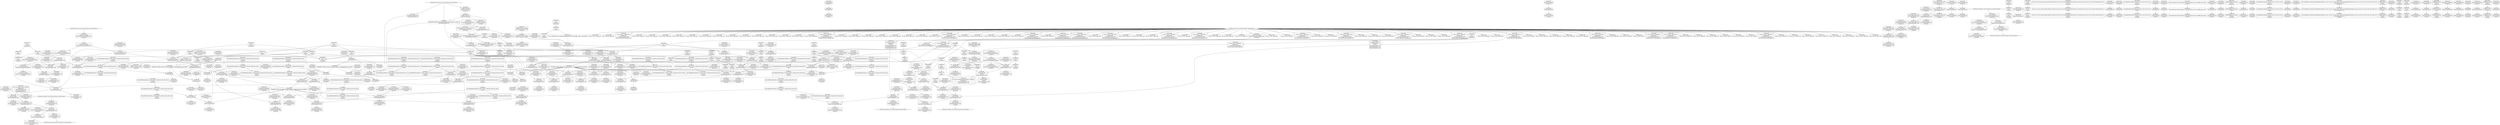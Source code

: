 digraph {
	CE0x535d3d0 [shape=record,shape=Mrecord,label="{CE0x535d3d0|ipc_has_perm:ad|security/selinux/hooks.c, 5128|*SummSink*}"]
	CE0x5361290 [shape=record,shape=Mrecord,label="{CE0x5361290|ipc_has_perm:tmp2}"]
	CE0x535df00 [shape=record,shape=Mrecord,label="{CE0x535df00|ipc_has_perm:entry|*SummSink*}"]
	CE0x53461d0 [shape=record,shape=Mrecord,label="{CE0x53461d0|selinux_sem_semop:bb}"]
	CE0x53777b0 [shape=record,shape=Mrecord,label="{CE0x53777b0|current_sid:tmp2|*SummSink*}"]
	CE0x536e430 [shape=record,shape=Mrecord,label="{CE0x536e430|selinux_sem_semop:tmp7|security/selinux/hooks.c,5476|*SummSink*}"]
	CE0x5359020 [shape=record,shape=Mrecord,label="{CE0x5359020|80:_i32,_112:_i8*,_:_CRE_49,50_}"]
	CE0x5344dd0 [shape=record,shape=Mrecord,label="{CE0x5344dd0|selinux_sem_semop:tmp6|security/selinux/hooks.c,5476|*SummSource*}"]
	CE0x536e6b0 [shape=record,shape=Mrecord,label="{CE0x536e6b0|i32_0|*Constant*}"]
	CE0x53518c0 [shape=record,shape=Mrecord,label="{CE0x53518c0|selinux_sem_semop:tmp8|security/selinux/hooks.c,5478}"]
	CE0x539f020 [shape=record,shape=Mrecord,label="{CE0x539f020|i32_78|*Constant*}"]
	CE0x535d2f0 [shape=record,shape=Mrecord,label="{CE0x535d2f0|ipc_has_perm:ad|security/selinux/hooks.c, 5128}"]
	CE0x535a3d0 [shape=record,shape=Mrecord,label="{CE0x535a3d0|i32_3|*Constant*}"]
	CE0x5360510 [shape=record,shape=Mrecord,label="{CE0x5360510|GLOBAL:current_sid.__warned|Global_var:current_sid.__warned|*SummSource*}"]
	CE0x53a2580 [shape=record,shape=Mrecord,label="{CE0x53a2580|current_sid:tmp24|security/selinux/hooks.c,220|*SummSink*}"]
	CE0x535de30 [shape=record,shape=Mrecord,label="{CE0x535de30|ipc_has_perm:entry|*SummSource*}"]
	CE0x5396870 [shape=record,shape=Mrecord,label="{CE0x5396870|avc_has_perm:ssid|Function::avc_has_perm&Arg::ssid::}"]
	CE0x534aa60 [shape=record,shape=Mrecord,label="{CE0x534aa60|selinux_sem_semop:call|security/selinux/hooks.c,5480}"]
	CE0x5357850 [shape=record,shape=Mrecord,label="{CE0x5357850|80:_i32,_112:_i8*,_:_CRE_88,92_|*MultipleSource*|security/selinux/hooks.c,5480|Function::selinux_sem_semop&Arg::sma::}"]
	CE0x535b770 [shape=record,shape=Mrecord,label="{CE0x535b770|80:_i32,_112:_i8*,_:_CRE_68,69_}"]
	CE0x53a88f0 [shape=record,shape=Mrecord,label="{CE0x53a88f0|current_sid:tmp14|security/selinux/hooks.c,218|*SummSink*}"]
	CE0x53926c0 [shape=record,shape=Mrecord,label="{CE0x53926c0|current_sid:tmp20|security/selinux/hooks.c,218|*SummSource*}"]
	CE0x53a29e0 [shape=record,shape=Mrecord,label="{CE0x53a29e0|i64*_getelementptr_inbounds_(_2_x_i64_,_2_x_i64_*___llvm_gcov_ctr98,_i64_0,_i64_0)|*Constant*}"]
	CE0x53b6030 [shape=record,shape=Mrecord,label="{CE0x53b6030|i64*_getelementptr_inbounds_(_2_x_i64_,_2_x_i64_*___llvm_gcov_ctr98,_i64_0,_i64_1)|*Constant*|*SummSource*}"]
	CE0x535d170 [shape=record,shape=Mrecord,label="{CE0x535d170|i64*_getelementptr_inbounds_(_2_x_i64_,_2_x_i64_*___llvm_gcov_ctr294,_i64_0,_i64_1)|*Constant*|*SummSource*}"]
	CE0x53973e0 [shape=record,shape=Mrecord,label="{CE0x53973e0|avc_has_perm:tclass|Function::avc_has_perm&Arg::tclass::|*SummSink*}"]
	CE0x53548a0 [shape=record,shape=Mrecord,label="{CE0x53548a0|80:_i32,_112:_i8*,_:_CRE_26,27_}"]
	CE0x535e890 [shape=record,shape=Mrecord,label="{CE0x535e890|_ret_i32_%call2,_!dbg_!27728|security/selinux/hooks.c,5136|*SummSource*}"]
	CE0x5361070 [shape=record,shape=Mrecord,label="{CE0x5361070|get_current:tmp4|./arch/x86/include/asm/current.h,14|*SummSource*}"]
	CE0x5395830 [shape=record,shape=Mrecord,label="{CE0x5395830|ipc_has_perm:call2|security/selinux/hooks.c,5136}"]
	CE0x539ff40 [shape=record,shape=Mrecord,label="{CE0x539ff40|i32_22|*Constant*|*SummSink*}"]
	CE0x53953c0 [shape=record,shape=Mrecord,label="{CE0x53953c0|ipc_has_perm:tmp8|security/selinux/hooks.c,5136}"]
	CE0x534e420 [shape=record,shape=Mrecord,label="{CE0x534e420|selinux_sem_semop:entry|*SummSource*}"]
	CE0x5398330 [shape=record,shape=Mrecord,label="{CE0x5398330|current_sid:land.lhs.true|*SummSink*}"]
	CE0x53dfe40 [shape=record,shape=Mrecord,label="{CE0x53dfe40|get_current:tmp|*SummSource*}"]
	CE0x5caf800 [shape=record,shape=Mrecord,label="{CE0x5caf800|i32_48|*Constant*}"]
	CE0x5354500 [shape=record,shape=Mrecord,label="{CE0x5354500|selinux_sem_semop:tobool|security/selinux/hooks.c,5475}"]
	CE0x53691e0 [shape=record,shape=Mrecord,label="{CE0x53691e0|80:_i32,_112:_i8*,_:_CRE_20,21_}"]
	CE0x5396060 [shape=record,shape=Mrecord,label="{CE0x5396060|i32_(i32,_i32,_i16,_i32,_%struct.common_audit_data*)*_bitcast_(i32_(i32,_i32,_i16,_i32,_%struct.common_audit_data.495*)*_avc_has_perm_to_i32_(i32,_i32,_i16,_i32,_%struct.common_audit_data*)*)|*Constant*|*SummSink*}"]
	CE0x53908c0 [shape=record,shape=Mrecord,label="{CE0x53908c0|i64*_getelementptr_inbounds_(_11_x_i64_,_11_x_i64_*___llvm_gcov_ctr125,_i64_0,_i64_8)|*Constant*|*SummSink*}"]
	CE0x5360fb0 [shape=record,shape=Mrecord,label="{CE0x5360fb0|_call_void_mcount()_#3|*SummSink*}"]
	CE0x53540e0 [shape=record,shape=Mrecord,label="{CE0x53540e0|selinux_sem_semop:tmp4|security/selinux/hooks.c,5475|*SummSink*}"]
	CE0x5345030 [shape=record,shape=Mrecord,label="{CE0x5345030|selinux_sem_semop:tmp6|security/selinux/hooks.c,5476|*SummSink*}"]
	CE0x5395a10 [shape=record,shape=Mrecord,label="{CE0x5395a10|ipc_has_perm:call2|security/selinux/hooks.c,5136|*SummSource*}"]
	CE0x53565b0 [shape=record,shape=Mrecord,label="{CE0x53565b0|get_current:tmp1|*SummSource*}"]
	CE0x5354420 [shape=record,shape=Mrecord,label="{CE0x5354420|i64_2|*Constant*}"]
	CE0x5373cc0 [shape=record,shape=Mrecord,label="{CE0x5373cc0|current_sid:if.end}"]
	CE0x5354f40 [shape=record,shape=Mrecord,label="{CE0x5354f40|80:_i32,_112:_i8*,_:_CRE_32,33_}"]
	CE0x53a8960 [shape=record,shape=Mrecord,label="{CE0x53a8960|i64*_getelementptr_inbounds_(_11_x_i64_,_11_x_i64_*___llvm_gcov_ctr125,_i64_0,_i64_8)|*Constant*|*SummSource*}"]
	CE0x5378f30 [shape=record,shape=Mrecord,label="{CE0x5378f30|ipc_has_perm:tmp|*SummSink*}"]
	CE0x535a4b0 [shape=record,shape=Mrecord,label="{CE0x535a4b0|i32_3|*Constant*|*SummSink*}"]
	CE0x6835600 [shape=record,shape=Mrecord,label="{CE0x6835600|i64*_getelementptr_inbounds_(_6_x_i64_,_6_x_i64_*___llvm_gcov_ctr323,_i64_0,_i64_0)|*Constant*|*SummSink*}"]
	CE0x535b510 [shape=record,shape=Mrecord,label="{CE0x535b510|80:_i32,_112:_i8*,_:_CRE_66,67_}"]
	CE0x53a4510 [shape=record,shape=Mrecord,label="{CE0x53a4510|current_sid:tmp10|security/selinux/hooks.c,218}"]
	CE0x5371120 [shape=record,shape=Mrecord,label="{CE0x5371120|i64_1|*Constant*}"]
	CE0x5354e10 [shape=record,shape=Mrecord,label="{CE0x5354e10|80:_i32,_112:_i8*,_:_CRE_31,32_}"]
	CE0x534e210 [shape=record,shape=Mrecord,label="{CE0x534e210|selinux_sem_semop:tmp1}"]
	CE0x537ef10 [shape=record,shape=Mrecord,label="{CE0x537ef10|i8*_getelementptr_inbounds_(_45_x_i8_,_45_x_i8_*_.str12,_i32_0,_i32_0)|*Constant*}"]
	CE0x537efd0 [shape=record,shape=Mrecord,label="{CE0x537efd0|i8*_getelementptr_inbounds_(_45_x_i8_,_45_x_i8_*_.str12,_i32_0,_i32_0)|*Constant*|*SummSource*}"]
	CE0x5396600 [shape=record,shape=Mrecord,label="{CE0x5396600|avc_has_perm:entry|*SummSink*}"]
	CE0x535ca40 [shape=record,shape=Mrecord,label="{CE0x535ca40|80:_i32,_112:_i8*,_:_CRE_36,37_}"]
	CE0x535dd50 [shape=record,shape=Mrecord,label="{CE0x535dd50|ipc_has_perm:entry}"]
	CE0x536a6d0 [shape=record,shape=Mrecord,label="{CE0x536a6d0|selinux_sem_semop:bb|*SummSink*}"]
	CE0x534e2c0 [shape=record,shape=Mrecord,label="{CE0x534e2c0|selinux_sem_semop:alter|Function::selinux_sem_semop&Arg::alter::}"]
	CE0x5353670 [shape=record,shape=Mrecord,label="{CE0x5353670|current_sid:tmp6|security/selinux/hooks.c,218|*SummSink*}"]
	CE0x5362220 [shape=record,shape=Mrecord,label="{CE0x5362220|current_sid:entry|*SummSource*}"]
	CE0x5342160 [shape=record,shape=Mrecord,label="{CE0x5342160|GLOBAL:__llvm_gcov_ctr125|Global_var:__llvm_gcov_ctr125|*SummSink*}"]
	CE0x5398d20 [shape=record,shape=Mrecord,label="{CE0x5398d20|current_sid:tmp12|security/selinux/hooks.c,218}"]
	CE0x53a4960 [shape=record,shape=Mrecord,label="{CE0x53a4960|current_sid:tmp9|security/selinux/hooks.c,218|*SummSink*}"]
	CE0x5362170 [shape=record,shape=Mrecord,label="{CE0x5362170|current_sid:entry}"]
	CE0x535be90 [shape=record,shape=Mrecord,label="{CE0x535be90|80:_i32,_112:_i8*,_:_CRE_80,84_|*MultipleSource*|security/selinux/hooks.c,5480|Function::selinux_sem_semop&Arg::sma::}"]
	CE0x5374d80 [shape=record,shape=Mrecord,label="{CE0x5374d80|_ret_%struct.task_struct*_%tmp4,_!dbg_!27714|./arch/x86/include/asm/current.h,14|*SummSink*}"]
	CE0x5371200 [shape=record,shape=Mrecord,label="{CE0x5371200|ipc_has_perm:tmp1|*SummSource*}"]
	CE0x72a09a0 [shape=record,shape=Mrecord,label="{CE0x72a09a0|GLOBAL:__llvm_gcov_ctr323|Global_var:__llvm_gcov_ctr323|*SummSource*}"]
	CE0x536c4a0 [shape=record,shape=Mrecord,label="{CE0x536c4a0|80:_i32,_112:_i8*,_:_CRE_7,8_}"]
	CE0x534a4f0 [shape=record,shape=Mrecord,label="{CE0x534a4f0|80:_i32,_112:_i8*,_:_CRE_184,188_|*MultipleSource*|security/selinux/hooks.c,5480|Function::selinux_sem_semop&Arg::sma::}"]
	CE0x534bb00 [shape=record,shape=Mrecord,label="{CE0x534bb00|80:_i32,_112:_i8*,_:_CRE_3,4_}"]
	CE0x534b180 [shape=record,shape=Mrecord,label="{CE0x534b180|_ret_i32_%call,_!dbg_!27725|security/selinux/hooks.c,5480}"]
	CE0x5353090 [shape=record,shape=Mrecord,label="{CE0x5353090|%struct.task_struct*_(%struct.task_struct**)*_asm_movq_%gs:$_1:P_,$0_,_r,im,_dirflag_,_fpsr_,_flags_|*SummSink*}"]
	CE0x5354640 [shape=record,shape=Mrecord,label="{CE0x5354640|i32_0|*Constant*|*SummSource*}"]
	CE0x535e530 [shape=record,shape=Mrecord,label="{CE0x535e530|ipc_has_perm:perms|Function::ipc_has_perm&Arg::perms::|*SummSink*}"]
	CE0x5392540 [shape=record,shape=Mrecord,label="{CE0x5392540|current_sid:tmp20|security/selinux/hooks.c,218}"]
	CE0x5358e80 [shape=record,shape=Mrecord,label="{CE0x5358e80|selinux_sem_semop:tmp1|*SummSource*}"]
	CE0x53783a0 [shape=record,shape=Mrecord,label="{CE0x53783a0|current_sid:tobool1|security/selinux/hooks.c,218|*SummSource*}"]
	CE0x53489f0 [shape=record,shape=Mrecord,label="{CE0x53489f0|_call_void_mcount()_#3|*SummSink*}"]
	CE0x535e100 [shape=record,shape=Mrecord,label="{CE0x535e100|ipc_has_perm:ipc_perms|Function::ipc_has_perm&Arg::ipc_perms::}"]
	CE0x535ad70 [shape=record,shape=Mrecord,label="{CE0x535ad70|GLOBAL:current_sid.__warned|Global_var:current_sid.__warned|*SummSink*}"]
	CE0x535fe00 [shape=record,shape=Mrecord,label="{CE0x535fe00|_call_void_mcount()_#3}"]
	CE0x5368c10 [shape=record,shape=Mrecord,label="{CE0x5368c10|80:_i32,_112:_i8*,_:_CRE_16,17_}"]
	CE0x535cf00 [shape=record,shape=Mrecord,label="{CE0x535cf00|80:_i32,_112:_i8*,_:_CRE_40,41_}"]
	CE0x5354980 [shape=record,shape=Mrecord,label="{CE0x5354980|80:_i32,_112:_i8*,_:_CRE_27,28_}"]
	CE0x53a7d20 [shape=record,shape=Mrecord,label="{CE0x53a7d20|i64*_getelementptr_inbounds_(_11_x_i64_,_11_x_i64_*___llvm_gcov_ctr125,_i64_0,_i64_1)|*Constant*|*SummSource*}"]
	CE0x535ec70 [shape=record,shape=Mrecord,label="{CE0x535ec70|ipc_has_perm:bb|*SummSink*}"]
	CE0x53a5f70 [shape=record,shape=Mrecord,label="{CE0x53a5f70|GLOBAL:lockdep_rcu_suspicious|*Constant*}"]
	CE0x536d130 [shape=record,shape=Mrecord,label="{CE0x536d130|selinux_sem_semop:alter|Function::selinux_sem_semop&Arg::alter::|*SummSource*}"]
	CE0x53a7e40 [shape=record,shape=Mrecord,label="{CE0x53a7e40|get_current:tmp4|./arch/x86/include/asm/current.h,14}"]
	CE0x53a0850 [shape=record,shape=Mrecord,label="{CE0x53a0850|current_sid:tmp22|security/selinux/hooks.c,218|*SummSource*}"]
	CE0x5365fc0 [shape=record,shape=Mrecord,label="{CE0x5365fc0|80:_i32,_112:_i8*,_:_CRE_61,62_}"]
	CE0x5395160 [shape=record,shape=Mrecord,label="{CE0x5395160|ipc_has_perm:sclass|security/selinux/hooks.c,5136|*SummSource*}"]
	CE0x5352960 [shape=record,shape=Mrecord,label="{CE0x5352960|i64*_getelementptr_inbounds_(_6_x_i64_,_6_x_i64_*___llvm_gcov_ctr323,_i64_0,_i64_4)|*Constant*|*SummSink*}"]
	CE0x536c0d0 [shape=record,shape=Mrecord,label="{CE0x536c0d0|_call_void_mcount()_#3}"]
	CE0x53936e0 [shape=record,shape=Mrecord,label="{CE0x53936e0|ipc_has_perm:ipc_id|security/selinux/hooks.c,5134}"]
	CE0x5355180 [shape=record,shape=Mrecord,label="{CE0x5355180|i64*_getelementptr_inbounds_(_6_x_i64_,_6_x_i64_*___llvm_gcov_ctr323,_i64_0,_i64_3)|*Constant*|*SummSink*}"]
	CE0x5397110 [shape=record,shape=Mrecord,label="{CE0x5397110|avc_has_perm:tclass|Function::avc_has_perm&Arg::tclass::}"]
	CE0x535bd60 [shape=record,shape=Mrecord,label="{CE0x535bd60|80:_i32,_112:_i8*,_:_CRE_76,80_|*MultipleSource*|security/selinux/hooks.c,5480|Function::selinux_sem_semop&Arg::sma::}"]
	CE0x53a3bf0 [shape=record,shape=Mrecord,label="{CE0x53a3bf0|current_sid:bb|*SummSource*}"]
	CE0x5361370 [shape=record,shape=Mrecord,label="{CE0x5361370|current_sid:tmp1}"]
	CE0x5354ce0 [shape=record,shape=Mrecord,label="{CE0x5354ce0|80:_i32,_112:_i8*,_:_CRE_30,31_}"]
	CE0x53675f0 [shape=record,shape=Mrecord,label="{CE0x53675f0|i64*_getelementptr_inbounds_(_6_x_i64_,_6_x_i64_*___llvm_gcov_ctr323,_i64_0,_i64_5)|*Constant*|*SummSource*}"]
	CE0x537dfe0 [shape=record,shape=Mrecord,label="{CE0x537dfe0|i8*_getelementptr_inbounds_(_25_x_i8_,_25_x_i8_*_.str3,_i32_0,_i32_0)|*Constant*}"]
	CE0x535b280 [shape=record,shape=Mrecord,label="{CE0x535b280|0:_i8,_:_GCMR_current_sid.__warned_internal_global_i8_0,_section_.data.unlikely_,_align_1:_elem_0:default:}"]
	CE0x5caf620 [shape=record,shape=Mrecord,label="{CE0x5caf620|i32_16|*Constant*|*SummSink*}"]
	CE0x537e500 [shape=record,shape=Mrecord,label="{CE0x537e500|GLOBAL:lockdep_rcu_suspicious|*Constant*|*SummSink*}"]
	CE0x535bc30 [shape=record,shape=Mrecord,label="{CE0x535bc30|80:_i32,_112:_i8*,_:_CRE_72,73_|*MultipleSource*|security/selinux/hooks.c,5480|Function::selinux_sem_semop&Arg::sma::}"]
	CE0x5378a10 [shape=record,shape=Mrecord,label="{CE0x5378a10|i64_4|*Constant*|*SummSink*}"]
	CE0x5349db0 [shape=record,shape=Mrecord,label="{CE0x5349db0|80:_i32,_112:_i8*,_:_CRE_152,160_|*MultipleSource*|security/selinux/hooks.c,5480|Function::selinux_sem_semop&Arg::sma::}"]
	CE0x536eaf0 [shape=record,shape=Mrecord,label="{CE0x536eaf0|ipc_has_perm:tmp4|*LoadInst*|security/selinux/hooks.c,5131}"]
	CE0x5398740 [shape=record,shape=Mrecord,label="{CE0x5398740|current_sid:tmp10|security/selinux/hooks.c,218|*SummSink*}"]
	CE0x53a23f0 [shape=record,shape=Mrecord,label="{CE0x53a23f0|current_sid:tmp24|security/selinux/hooks.c,220|*SummSource*}"]
	CE0x5367960 [shape=record,shape=Mrecord,label="{CE0x5367960|selinux_sem_semop:tmp9|security/selinux/hooks.c,5478|*SummSource*}"]
	CE0x535cb70 [shape=record,shape=Mrecord,label="{CE0x535cb70|80:_i32,_112:_i8*,_:_CRE_37,38_}"]
	CE0x53567d0 [shape=record,shape=Mrecord,label="{CE0x53567d0|i64*_getelementptr_inbounds_(_6_x_i64_,_6_x_i64_*___llvm_gcov_ctr323,_i64_0,_i64_3)|*Constant*}"]
	CE0x535d830 [shape=record,shape=Mrecord,label="{CE0x535d830|_ret_i32_%call,_!dbg_!27725|security/selinux/hooks.c,5480|*SummSink*}"]
	CE0x53a0ac0 [shape=record,shape=Mrecord,label="{CE0x53a0ac0|current_sid:tmp22|security/selinux/hooks.c,218|*SummSink*}"]
	CE0x53671e0 [shape=record,shape=Mrecord,label="{CE0x53671e0|i64*_getelementptr_inbounds_(_6_x_i64_,_6_x_i64_*___llvm_gcov_ctr323,_i64_0,_i64_5)|*Constant*}"]
	CE0x53914e0 [shape=record,shape=Mrecord,label="{CE0x53914e0|current_sid:tmp17|security/selinux/hooks.c,218|*SummSource*}"]
	CE0x5342ce0 [shape=record,shape=Mrecord,label="{CE0x5342ce0|ipc_has_perm:tmp4|*LoadInst*|security/selinux/hooks.c,5131|*SummSink*}"]
	CE0x5391550 [shape=record,shape=Mrecord,label="{CE0x5391550|current_sid:tmp17|security/selinux/hooks.c,218|*SummSink*}"]
	CE0x534a320 [shape=record,shape=Mrecord,label="{CE0x534a320|80:_i32,_112:_i8*,_:_CRE_176,184_|*MultipleSource*|security/selinux/hooks.c,5480|Function::selinux_sem_semop&Arg::sma::}"]
	CE0x53611a0 [shape=record,shape=Mrecord,label="{CE0x53611a0|i64*_getelementptr_inbounds_(_2_x_i64_,_2_x_i64_*___llvm_gcov_ctr294,_i64_0,_i64_1)|*Constant*|*SummSink*}"]
	CE0x53a6dd0 [shape=record,shape=Mrecord,label="{CE0x53a6dd0|current_sid:tmp13|security/selinux/hooks.c,218|*SummSink*}"]
	CE0x535bb00 [shape=record,shape=Mrecord,label="{CE0x535bb00|80:_i32,_112:_i8*,_:_CRE_71,72_}"]
	CE0x539ae80 [shape=record,shape=Mrecord,label="{CE0x539ae80|current_sid:call|security/selinux/hooks.c,218}"]
	CE0x5398870 [shape=record,shape=Mrecord,label="{CE0x5398870|current_sid:tmp11|security/selinux/hooks.c,218}"]
	CE0x5371e30 [shape=record,shape=Mrecord,label="{CE0x5371e30|current_sid:tmp|*SummSink*}"]
	CE0x5367170 [shape=record,shape=Mrecord,label="{CE0x5367170|i32_48|*Constant*|*SummSink*}"]
	CE0x53a06d0 [shape=record,shape=Mrecord,label="{CE0x53a06d0|current_sid:tmp22|security/selinux/hooks.c,218}"]
	CE0x6ff9310 [shape=record,shape=Mrecord,label="{CE0x6ff9310|selinux_sem_semop:tmp3|security/selinux/hooks.c,5475|*SummSource*}"]
	CE0x539f4e0 [shape=record,shape=Mrecord,label="{CE0x539f4e0|current_sid:cred|security/selinux/hooks.c,218|*SummSink*}"]
	CE0x5352e60 [shape=record,shape=Mrecord,label="{CE0x5352e60|%struct.task_struct*_(%struct.task_struct**)*_asm_movq_%gs:$_1:P_,$0_,_r,im,_dirflag_,_fpsr_,_flags_}"]
	CE0x5355ce0 [shape=record,shape=Mrecord,label="{CE0x5355ce0|i64*_getelementptr_inbounds_(_2_x_i64_,_2_x_i64_*___llvm_gcov_ctr98,_i64_0,_i64_1)|*Constant*}"]
	CE0x53692e0 [shape=record,shape=Mrecord,label="{CE0x53692e0|80:_i32,_112:_i8*,_:_CRE_21,22_}"]
	CE0x5366350 [shape=record,shape=Mrecord,label="{CE0x5366350|80:_i32,_112:_i8*,_:_CRE_64,65_}"]
	CE0x53a8210 [shape=record,shape=Mrecord,label="{CE0x53a8210|current_sid:if.then|*SummSource*}"]
	CE0x5357bf0 [shape=record,shape=Mrecord,label="{CE0x5357bf0|80:_i32,_112:_i8*,_:_CRE_96,100_|*MultipleSource*|security/selinux/hooks.c,5480|Function::selinux_sem_semop&Arg::sma::}"]
	CE0x53a4760 [shape=record,shape=Mrecord,label="{CE0x53a4760|current_sid:tmp9|security/selinux/hooks.c,218}"]
	CE0x539ca10 [shape=record,shape=Mrecord,label="{CE0x539ca10|current_sid:do.body|*SummSink*}"]
	CE0x53a6cf0 [shape=record,shape=Mrecord,label="{CE0x53a6cf0|current_sid:tmp13|security/selinux/hooks.c,218}"]
	CE0x535c6f0 [shape=record,shape=Mrecord,label="{CE0x535c6f0|80:_i32,_112:_i8*,_:_CRE_33,34_}"]
	CE0x53a8710 [shape=record,shape=Mrecord,label="{CE0x53a8710|current_sid:tmp14|security/selinux/hooks.c,218|*SummSource*}"]
	CE0x535e280 [shape=record,shape=Mrecord,label="{CE0x535e280|ipc_has_perm:ipc_perms|Function::ipc_has_perm&Arg::ipc_perms::|*SummSink*}"]
	CE0x536f580 [shape=record,shape=Mrecord,label="{CE0x536f580|_ret_i32_%tmp24,_!dbg_!27742|security/selinux/hooks.c,220|*SummSource*}"]
	CE0x53939f0 [shape=record,shape=Mrecord,label="{CE0x53939f0|ipc_has_perm:u|security/selinux/hooks.c,5134|*SummSink*}"]
	CE0x53542b0 [shape=record,shape=Mrecord,label="{CE0x53542b0|selinux_sem_semop:tmp7|security/selinux/hooks.c,5476|*SummSource*}"]
	CE0x53788e0 [shape=record,shape=Mrecord,label="{CE0x53788e0|i64_4|*Constant*|*SummSource*}"]
	CE0x539cab0 [shape=record,shape=Mrecord,label="{CE0x539cab0|GLOBAL:current_task|Global_var:current_task}"]
	CE0x539bb70 [shape=record,shape=Mrecord,label="{CE0x539bb70|current_sid:tmp12|security/selinux/hooks.c,218|*SummSource*}"]
	CE0x53634e0 [shape=record,shape=Mrecord,label="{CE0x53634e0|i32_0|*Constant*|*SummSink*}"]
	CE0x5349f80 [shape=record,shape=Mrecord,label="{CE0x5349f80|80:_i32,_112:_i8*,_:_CRE_160,168_|*MultipleSource*|security/selinux/hooks.c,5480|Function::selinux_sem_semop&Arg::sma::}"]
	CE0x5355df0 [shape=record,shape=Mrecord,label="{CE0x5355df0|i64*_getelementptr_inbounds_(_6_x_i64_,_6_x_i64_*___llvm_gcov_ctr323,_i64_0,_i64_5)|*Constant*|*SummSink*}"]
	CE0x5359380 [shape=record,shape=Mrecord,label="{CE0x5359380|80:_i32,_112:_i8*,_:_CRE_52,53_}"]
	CE0x5361e60 [shape=record,shape=Mrecord,label="{CE0x5361e60|current_sid:tmp5|security/selinux/hooks.c,218|*SummSink*}"]
	CE0x5391150 [shape=record,shape=Mrecord,label="{CE0x5391150|current_sid:tmp17|security/selinux/hooks.c,218}"]
	CE0x5352670 [shape=record,shape=Mrecord,label="{CE0x5352670|i64*_getelementptr_inbounds_(_6_x_i64_,_6_x_i64_*___llvm_gcov_ctr323,_i64_0,_i64_4)|*Constant*|*SummSource*}"]
	CE0x5373e30 [shape=record,shape=Mrecord,label="{CE0x5373e30|current_sid:if.end|*SummSource*}"]
	CE0x5371950 [shape=record,shape=Mrecord,label="{CE0x5371950|ipc_has_perm:call|security/selinux/hooks.c,5129}"]
	CE0x5360d10 [shape=record,shape=Mrecord,label="{CE0x5360d10|current_sid:tobool|security/selinux/hooks.c,218}"]
	CE0x5396c70 [shape=record,shape=Mrecord,label="{CE0x5396c70|avc_has_perm:tsid|Function::avc_has_perm&Arg::tsid::}"]
	CE0x5390b70 [shape=record,shape=Mrecord,label="{CE0x5390b70|i8_4|*Constant*|*SummSource*}"]
	CE0x535b9d0 [shape=record,shape=Mrecord,label="{CE0x535b9d0|80:_i32,_112:_i8*,_:_CRE_70,71_}"]
	CE0x539f9a0 [shape=record,shape=Mrecord,label="{CE0x539f9a0|current_sid:tmp21|security/selinux/hooks.c,218|*SummSource*}"]
	CE0x53560f0 [shape=record,shape=Mrecord,label="{CE0x53560f0|selinux_sem_semop:tmp10|security/selinux/hooks.c,5480|*SummSource*}"]
	CE0x53a62f0 [shape=record,shape=Mrecord,label="{CE0x53a62f0|_call_void_lockdep_rcu_suspicious(i8*_getelementptr_inbounds_(_25_x_i8_,_25_x_i8_*_.str3,_i32_0,_i32_0),_i32_218,_i8*_getelementptr_inbounds_(_45_x_i8_,_45_x_i8_*_.str12,_i32_0,_i32_0))_#10,_!dbg_!27727|security/selinux/hooks.c,218|*SummSource*}"]
	CE0x536f620 [shape=record,shape=Mrecord,label="{CE0x536f620|_ret_i32_%tmp24,_!dbg_!27742|security/selinux/hooks.c,220|*SummSink*}"]
	CE0x5349580 [shape=record,shape=Mrecord,label="{CE0x5349580|i64_1|*Constant*|*SummSink*}"]
	CE0x535aea0 [shape=record,shape=Mrecord,label="{CE0x535aea0|current_sid:tmp8|security/selinux/hooks.c,218}"]
	CE0x53923b0 [shape=record,shape=Mrecord,label="{CE0x53923b0|i64*_getelementptr_inbounds_(_11_x_i64_,_11_x_i64_*___llvm_gcov_ctr125,_i64_0,_i64_10)|*Constant*|*SummSource*}"]
	CE0x5390d10 [shape=record,shape=Mrecord,label="{CE0x5390d10|i8_4|*Constant*|*SummSink*}"]
	CE0x534e5d0 [shape=record,shape=Mrecord,label="{CE0x534e5d0|selinux_sem_semop:sem_perm|security/selinux/hooks.c,5480|*SummSource*}"]
	CE0x53550b0 [shape=record,shape=Mrecord,label="{CE0x53550b0|_call_void_mcount()_#3|*SummSource*}"]
	CE0x5361f30 [shape=record,shape=Mrecord,label="{CE0x5361f30|GLOBAL:current_sid|*Constant*|*SummSource*}"]
	CE0x5358ad0 [shape=record,shape=Mrecord,label="{CE0x5358ad0|selinux_sem_semop:sem_perm|security/selinux/hooks.c,5480}"]
	CE0x537f750 [shape=record,shape=Mrecord,label="{CE0x537f750|ipc_has_perm:tmp2|*SummSource*}"]
	CE0x5394870 [shape=record,shape=Mrecord,label="{CE0x5394870|0:_i16,_4:_i32,_:_CRE_0,2_|*MultipleSource*|*LoadInst*|security/selinux/hooks.c,5131|security/selinux/hooks.c,5131|security/selinux/hooks.c,5136}"]
	CE0x5359fa0 [shape=record,shape=Mrecord,label="{CE0x5359fa0|i64_3|*Constant*}"]
	CE0x539fd30 [shape=record,shape=Mrecord,label="{CE0x539fd30|i32_22|*Constant*|*SummSource*}"]
	CE0x5caf4f0 [shape=record,shape=Mrecord,label="{CE0x5caf4f0|i32_16|*Constant*|*SummSource*}"]
	CE0x5349790 [shape=record,shape=Mrecord,label="{CE0x5349790|selinux_sem_semop:tmp|*SummSink*}"]
	CE0x5360eb0 [shape=record,shape=Mrecord,label="{CE0x5360eb0|_call_void_mcount()_#3|*SummSource*}"]
	CE0x5377740 [shape=record,shape=Mrecord,label="{CE0x5377740|current_sid:tmp2|*SummSource*}"]
	CE0x5373ac0 [shape=record,shape=Mrecord,label="{CE0x5373ac0|ipc_has_perm:type|security/selinux/hooks.c,5133}"]
	CE0x5375200 [shape=record,shape=Mrecord,label="{CE0x5375200|ipc_has_perm:type|security/selinux/hooks.c,5133|*SummSink*}"]
	CE0x53a3c90 [shape=record,shape=Mrecord,label="{CE0x53a3c90|current_sid:bb|*SummSink*}"]
	CE0x535a170 [shape=record,shape=Mrecord,label="{CE0x535a170|selinux_sem_semop:tmp5|security/selinux/hooks.c,5475}"]
	CE0x5362090 [shape=record,shape=Mrecord,label="{CE0x5362090|GLOBAL:current_sid|*Constant*|*SummSink*}"]
	CE0x5351ab0 [shape=record,shape=Mrecord,label="{CE0x5351ab0|selinux_sem_semop:tmp8|security/selinux/hooks.c,5478|*SummSink*}"]
	CE0x5366960 [shape=record,shape=Mrecord,label="{CE0x5366960|80:_i32,_112:_i8*,_:_CRE_10,11_}"]
	CE0x5377e50 [shape=record,shape=Mrecord,label="{CE0x5377e50|current_sid:if.end|*SummSink*}"]
	CE0x53a81a0 [shape=record,shape=Mrecord,label="{CE0x53a81a0|current_sid:if.then}"]
	CE0x5370390 [shape=record,shape=Mrecord,label="{CE0x5370390|80:_i32,_112:_i8*,_:_CRE_46,47_}"]
	CE0x72a0a10 [shape=record,shape=Mrecord,label="{CE0x72a0a10|GLOBAL:__llvm_gcov_ctr323|Global_var:__llvm_gcov_ctr323|*SummSink*}"]
	CE0x5365e90 [shape=record,shape=Mrecord,label="{CE0x5365e90|80:_i32,_112:_i8*,_:_CRE_60,61_}"]
	CE0x535f7f0 [shape=record,shape=Mrecord,label="{CE0x535f7f0|ipc_has_perm:tmp3|*SummSink*}"]
	CE0x535aaf0 [shape=record,shape=Mrecord,label="{CE0x535aaf0|ipc_has_perm:tmp6|*LoadInst*|security/selinux/hooks.c,5134|*SummSink*}"]
	CE0x53734f0 [shape=record,shape=Mrecord,label="{CE0x53734f0|ipc_has_perm:tmp5|security/selinux/hooks.c,5131|*SummSource*}"]
	CE0x5caf690 [shape=record,shape=Mrecord,label="{CE0x5caf690|i32_48|*Constant*|*SummSource*}"]
	CE0x539c7e0 [shape=record,shape=Mrecord,label="{CE0x539c7e0|current_sid:do.end|*SummSink*}"]
	CE0x69ddcd0 [shape=record,shape=Mrecord,label="{CE0x69ddcd0|selinux_sem_semop:tmp2|security/selinux/hooks.c,5475|*SummSource*}"]
	CE0x5390440 [shape=record,shape=Mrecord,label="{CE0x5390440|i1_true|*Constant*}"]
	CE0x53a0310 [shape=record,shape=Mrecord,label="{CE0x53a0310|current_sid:security|security/selinux/hooks.c,218|*SummSource*}"]
	CE0x5349a40 [shape=record,shape=Mrecord,label="{CE0x5349a40|80:_i32,_112:_i8*,_:_CRE_136,144_|*MultipleSource*|security/selinux/hooks.c,5480|Function::selinux_sem_semop&Arg::sma::}"]
	CE0x537e230 [shape=record,shape=Mrecord,label="{CE0x537e230|i8*_getelementptr_inbounds_(_25_x_i8_,_25_x_i8_*_.str3,_i32_0,_i32_0)|*Constant*|*SummSink*}"]
	CE0x5353b00 [shape=record,shape=Mrecord,label="{CE0x5353b00|selinux_sem_semop:tmp|*SummSource*}"]
	CE0x5344e40 [shape=record,shape=Mrecord,label="{CE0x5344e40|selinux_sem_semop:tmp6|security/selinux/hooks.c,5476}"]
	"CONST[source:0(mediator),value:2(dynamic)][purpose:{object}][SnkIdx:1]"
	"CONST[source:0(mediator),value:0(static)][purpose:{operation}][SrcIdx:6]"
	CE0x535f230 [shape=record,shape=Mrecord,label="{CE0x535f230|i64_0|*Constant*}"]
	CE0x536e2e0 [shape=record,shape=Mrecord,label="{CE0x536e2e0|i64*_getelementptr_inbounds_(_6_x_i64_,_6_x_i64_*___llvm_gcov_ctr323,_i64_0,_i64_4)|*Constant*}"]
	CE0x53910e0 [shape=record,shape=Mrecord,label="{CE0x53910e0|i64*_getelementptr_inbounds_(_11_x_i64_,_11_x_i64_*___llvm_gcov_ctr125,_i64_0,_i64_9)|*Constant*|*SummSink*}"]
	CE0x5361920 [shape=record,shape=Mrecord,label="{CE0x5361920|ipc_has_perm:tmp3}"]
	CE0x5396320 [shape=record,shape=Mrecord,label="{CE0x5396320|avc_has_perm:entry|*SummSource*}"]
	CE0x53a4580 [shape=record,shape=Mrecord,label="{CE0x53a4580|i64_5|*Constant*}"]
	CE0x5377ae0 [shape=record,shape=Mrecord,label="{CE0x5377ae0|ipc_has_perm:tmp1|*SummSink*}"]
	CE0x5390610 [shape=record,shape=Mrecord,label="{CE0x5390610|i1_true|*Constant*|*SummSource*}"]
	CE0x5351850 [shape=record,shape=Mrecord,label="{CE0x5351850|selinux_sem_semop:tmp8|security/selinux/hooks.c,5478|*SummSource*}"]
	CE0x539f090 [shape=record,shape=Mrecord,label="{CE0x539f090|i32_78|*Constant*|*SummSink*}"]
	CE0x53678c0 [shape=record,shape=Mrecord,label="{CE0x53678c0|selinux_sem_semop:tmp9|security/selinux/hooks.c,5478}"]
	CE0x53a8d80 [shape=record,shape=Mrecord,label="{CE0x53a8d80|current_sid:tmp15|security/selinux/hooks.c,218|*SummSource*}"]
	CE0x5370260 [shape=record,shape=Mrecord,label="{CE0x5370260|80:_i32,_112:_i8*,_:_CRE_45,46_}"]
	CE0x53697a0 [shape=record,shape=Mrecord,label="{CE0x53697a0|80:_i32,_112:_i8*,_:_CRE_25,26_}"]
	CE0x539c6e0 [shape=record,shape=Mrecord,label="{CE0x539c6e0|current_sid:do.end|*SummSource*}"]
	CE0x5394410 [shape=record,shape=Mrecord,label="{CE0x5394410|ipc_has_perm:sid1|security/selinux/hooks.c,5136|*SummSink*}"]
	CE0x53a6360 [shape=record,shape=Mrecord,label="{CE0x53a6360|_call_void_lockdep_rcu_suspicious(i8*_getelementptr_inbounds_(_25_x_i8_,_25_x_i8_*_.str3,_i32_0,_i32_0),_i32_218,_i8*_getelementptr_inbounds_(_45_x_i8_,_45_x_i8_*_.str12,_i32_0,_i32_0))_#10,_!dbg_!27727|security/selinux/hooks.c,218|*SummSink*}"]
	CE0x5397f90 [shape=record,shape=Mrecord,label="{CE0x5397f90|_ret_i32_%retval.0,_!dbg_!27728|security/selinux/avc.c,775|*SummSource*}"]
	CE0x539fbc0 [shape=record,shape=Mrecord,label="{CE0x539fbc0|current_sid:tmp21|security/selinux/hooks.c,218|*SummSink*}"]
	CE0x53584d0 [shape=record,shape=Mrecord,label="{CE0x53584d0|80:_i32,_112:_i8*,_:_CRE_128,136_|*MultipleSource*|security/selinux/hooks.c,5480|Function::selinux_sem_semop&Arg::sma::}"]
	CE0x53a7ee0 [shape=record,shape=Mrecord,label="{CE0x53a7ee0|get_current:tmp4|./arch/x86/include/asm/current.h,14|*SummSink*}"]
	CE0x537ed20 [shape=record,shape=Mrecord,label="{CE0x537ed20|i32_218|*Constant*|*SummSink*}"]
	CE0x536ddf0 [shape=record,shape=Mrecord,label="{CE0x536ddf0|selinux_sem_semop:tmp11|security/selinux/hooks.c,5480|*SummSource*}"]
	CE0x53660f0 [shape=record,shape=Mrecord,label="{CE0x53660f0|80:_i32,_112:_i8*,_:_CRE_62,63_}"]
	CE0x536ecd0 [shape=record,shape=Mrecord,label="{CE0x536ecd0|ipc_has_perm:security|security/selinux/hooks.c,5131|*SummSink*}"]
	CE0x53dfdd0 [shape=record,shape=Mrecord,label="{CE0x53dfdd0|COLLAPSED:_GCMRE___llvm_gcov_ctr98_internal_global_2_x_i64_zeroinitializer:_elem_0:default:}"]
	CE0x53a5af0 [shape=record,shape=Mrecord,label="{CE0x53a5af0|i8_1|*Constant*}"]
	CE0x53672d0 [shape=record,shape=Mrecord,label="{CE0x53672d0|selinux_sem_semop:perms.0|*SummSource*}"]
	CE0x5353a90 [shape=record,shape=Mrecord,label="{CE0x5353a90|selinux_sem_semop:tmp}"]
	CE0x535f030 [shape=record,shape=Mrecord,label="{CE0x535f030|ipc_has_perm:bb|*SummSource*}"]
	CE0x53a9870 [shape=record,shape=Mrecord,label="{CE0x53a9870|current_sid:bb}"]
	CE0x5368e70 [shape=record,shape=Mrecord,label="{CE0x5368e70|80:_i32,_112:_i8*,_:_CRE_18,19_}"]
	"CONST[source:0(mediator),value:2(dynamic)][purpose:{subject}][SrcIdx:8]"
	"CONST[source:0(mediator),value:2(dynamic)][purpose:{subject}][SnkIdx:0]"
	CE0x539be20 [shape=record,shape=Mrecord,label="{CE0x539be20|i64*_getelementptr_inbounds_(_11_x_i64_,_11_x_i64_*___llvm_gcov_ctr125,_i64_0,_i64_6)|*Constant*}"]
	CE0x5360150 [shape=record,shape=Mrecord,label="{CE0x5360150|current_sid:tmp7|security/selinux/hooks.c,218|*SummSource*}"]
	CE0x536ad60 [shape=record,shape=Mrecord,label="{CE0x536ad60|selinux_sem_semop:tmp5|security/selinux/hooks.c,5475|*SummSource*}"]
	CE0x5358930 [shape=record,shape=Mrecord,label="{CE0x5358930|selinux_sem_semop:sma|Function::selinux_sem_semop&Arg::sma::|*SummSource*}"]
	CE0x53a3e50 [shape=record,shape=Mrecord,label="{CE0x53a3e50|current_sid:land.lhs.true2|*SummSource*}"]
	CE0x53532c0 [shape=record,shape=Mrecord,label="{CE0x53532c0|i64*_getelementptr_inbounds_(_2_x_i64_,_2_x_i64_*___llvm_gcov_ctr294,_i64_0,_i64_0)|*Constant*}"]
	CE0x536f3a0 [shape=record,shape=Mrecord,label="{CE0x536f3a0|_ret_i32_%tmp24,_!dbg_!27742|security/selinux/hooks.c,220}"]
	CE0x539a810 [shape=record,shape=Mrecord,label="{CE0x539a810|COLLAPSED:_GCMRE___llvm_gcov_ctr125_internal_global_11_x_i64_zeroinitializer:_elem_0:default:}"]
	CE0x5361b90 [shape=record,shape=Mrecord,label="{CE0x5361b90|current_sid:tmp5|security/selinux/hooks.c,218|*SummSource*}"]
	CE0x5392460 [shape=record,shape=Mrecord,label="{CE0x5392460|i64*_getelementptr_inbounds_(_11_x_i64_,_11_x_i64_*___llvm_gcov_ctr125,_i64_0,_i64_10)|*Constant*|*SummSink*}"]
	CE0x536ea80 [shape=record,shape=Mrecord,label="{CE0x536ea80|i32_10|*Constant*|*SummSource*}"]
	CE0x535b8a0 [shape=record,shape=Mrecord,label="{CE0x535b8a0|80:_i32,_112:_i8*,_:_CRE_69,70_}"]
	CE0x5395720 [shape=record,shape=Mrecord,label="{CE0x5395720|ipc_has_perm:tmp8|security/selinux/hooks.c,5136|*SummSink*}"]
	CE0x5392f90 [shape=record,shape=Mrecord,label="{CE0x5392f90|current_sid:land.lhs.true}"]
	CE0x5353890 [shape=record,shape=Mrecord,label="{CE0x5353890|current_sid:tmp7|security/selinux/hooks.c,218|*SummSink*}"]
	CE0x536f050 [shape=record,shape=Mrecord,label="{CE0x536f050|_call_void_mcount()_#3|*SummSource*}"]
	CE0x5349c10 [shape=record,shape=Mrecord,label="{CE0x5349c10|80:_i32,_112:_i8*,_:_CRE_144,152_|*MultipleSource*|security/selinux/hooks.c,5480|Function::selinux_sem_semop&Arg::sma::}"]
	CE0x5348a60 [shape=record,shape=Mrecord,label="{CE0x5348a60|i32_0|*Constant*}"]
	CE0x53a6d60 [shape=record,shape=Mrecord,label="{CE0x53a6d60|current_sid:tmp13|security/selinux/hooks.c,218|*SummSource*}"]
	CE0x535a440 [shape=record,shape=Mrecord,label="{CE0x535a440|i32_3|*Constant*|*SummSource*}"]
	CE0x53978a0 [shape=record,shape=Mrecord,label="{CE0x53978a0|avc_has_perm:requested|Function::avc_has_perm&Arg::requested::|*SummSource*}"]
	CE0x5350d10 [shape=record,shape=Mrecord,label="{CE0x5350d10|i64_2|*Constant*|*SummSource*}"]
	CE0x535d360 [shape=record,shape=Mrecord,label="{CE0x535d360|ipc_has_perm:ad|security/selinux/hooks.c, 5128|*SummSource*}"]
	CE0x535f970 [shape=record,shape=Mrecord,label="{CE0x535f970|_call_void_mcount()_#3}"]
	CE0x72a0930 [shape=record,shape=Mrecord,label="{CE0x72a0930|GLOBAL:__llvm_gcov_ctr323|Global_var:__llvm_gcov_ctr323}"]
	"CONST[source:1(input),value:2(dynamic)][purpose:{operation}][SrcIdx:5]"
	"CONST[source:1(input),value:2(dynamic)][purpose:{object}][SrcIdx:4]"
	CE0x5368fa0 [shape=record,shape=Mrecord,label="{CE0x5368fa0|80:_i32,_112:_i8*,_:_CRE_19,20_}"]
	CE0x536e900 [shape=record,shape=Mrecord,label="{CE0x536e900|i32_10|*Constant*}"]
	CE0x5390790 [shape=record,shape=Mrecord,label="{CE0x5390790|i1_true|*Constant*|*SummSink*}"]
	CE0x536a2d0 [shape=record,shape=Mrecord,label="{CE0x536a2d0|80:_i32,_112:_i8*,_:_CRE_0,1_}"]
	CE0x53a9100 [shape=record,shape=Mrecord,label="{CE0x53a9100|current_sid:tmp16|security/selinux/hooks.c,218}"]
	CE0x5377a40 [shape=record,shape=Mrecord,label="{CE0x5377a40|i32_1|*Constant*}"]
	CE0x5367400 [shape=record,shape=Mrecord,label="{CE0x5367400|selinux_sem_semop:perms.0|*SummSink*}"]
	CE0x535aa60 [shape=record,shape=Mrecord,label="{CE0x535aa60|ipc_has_perm:tmp6|*LoadInst*|security/selinux/hooks.c,5134|*SummSource*}"]
	CE0x5353500 [shape=record,shape=Mrecord,label="{CE0x5353500|i64*_getelementptr_inbounds_(_2_x_i64_,_2_x_i64_*___llvm_gcov_ctr294,_i64_0,_i64_0)|*Constant*|*SummSink*}"]
	CE0x53a18f0 [shape=record,shape=Mrecord,label="{CE0x53a18f0|0:_i32,_4:_i32,_8:_i32,_12:_i32,_:_CMRE_4,8_|*MultipleSource*|security/selinux/hooks.c,218|security/selinux/hooks.c,218|security/selinux/hooks.c,220}"]
	CE0x5391c80 [shape=record,shape=Mrecord,label="{CE0x5391c80|current_sid:tmp19|security/selinux/hooks.c,218}"]
	CE0x535f2c0 [shape=record,shape=Mrecord,label="{CE0x535f2c0|i64_2|*Constant*}"]
	CE0x5366cf0 [shape=record,shape=Mrecord,label="{CE0x5366cf0|80:_i32,_112:_i8*,_:_CRE_13,14_}"]
	CE0x536bfb0 [shape=record,shape=Mrecord,label="{CE0x536bfb0|ipc_has_perm:tmp3|*SummSource*}"]
	CE0x536f730 [shape=record,shape=Mrecord,label="{CE0x536f730|i32_10|*Constant*|*SummSink*}"]
	CE0x5394a60 [shape=record,shape=Mrecord,label="{CE0x5394a60|ipc_has_perm:tmp7|security/selinux/hooks.c,5136}"]
	CE0x536f310 [shape=record,shape=Mrecord,label="{CE0x536f310|current_sid:entry|*SummSink*}"]
	CE0x534a890 [shape=record,shape=Mrecord,label="{CE0x534a890|GLOBAL:ipc_has_perm|*Constant*}"]
	CE0x535f330 [shape=record,shape=Mrecord,label="{CE0x535f330|current_sid:tmp4|security/selinux/hooks.c,218}"]
	CE0x535ef00 [shape=record,shape=Mrecord,label="{CE0x535ef00|ipc_has_perm:bb}"]
	CE0x53490e0 [shape=record,shape=Mrecord,label="{CE0x53490e0|selinux_sem_semop:if.then}"]
	CE0x534ddf0 [shape=record,shape=Mrecord,label="{CE0x534ddf0|selinux_sem_semop:entry|*SummSink*}"]
	CE0x5378170 [shape=record,shape=Mrecord,label="{CE0x5378170|i64*_getelementptr_inbounds_(_11_x_i64_,_11_x_i64_*___llvm_gcov_ctr125,_i64_0,_i64_0)|*Constant*|*SummSink*}"]
	CE0x53a4890 [shape=record,shape=Mrecord,label="{CE0x53a4890|current_sid:tmp9|security/selinux/hooks.c,218|*SummSource*}"]
	CE0x5374ad0 [shape=record,shape=Mrecord,label="{CE0x5374ad0|_ret_%struct.task_struct*_%tmp4,_!dbg_!27714|./arch/x86/include/asm/current.h,14|*SummSource*}"]
	CE0x5357a20 [shape=record,shape=Mrecord,label="{CE0x5357a20|80:_i32,_112:_i8*,_:_CRE_92,96_|*MultipleSource*|security/selinux/hooks.c,5480|Function::selinux_sem_semop&Arg::sma::}"]
	CE0x5341e70 [shape=record,shape=Mrecord,label="{CE0x5341e70|GLOBAL:__llvm_gcov_ctr125|Global_var:__llvm_gcov_ctr125}"]
	CE0x535cca0 [shape=record,shape=Mrecord,label="{CE0x535cca0|80:_i32,_112:_i8*,_:_CRE_38,39_}"]
	CE0x53753f0 [shape=record,shape=Mrecord,label="{CE0x53753f0|0:_i8,_8:_i32,_24:_%struct.selinux_audit_data*,_:_SCMRE_0,1_|*MultipleSource*|security/selinux/hooks.c,5133|security/selinux/hooks.c, 5128}"]
	CE0x536dc00 [shape=record,shape=Mrecord,label="{CE0x536dc00|selinux_sem_semop:sma|Function::selinux_sem_semop&Arg::sma::}"]
	CE0x5356d40 [shape=record,shape=Mrecord,label="{CE0x5356d40|selinux_sem_semop:if.then|*SummSink*}"]
	CE0x535f3a0 [shape=record,shape=Mrecord,label="{CE0x535f3a0|current_sid:tmp4|security/selinux/hooks.c,218|*SummSource*}"]
	CE0x5398a70 [shape=record,shape=Mrecord,label="{CE0x5398a70|current_sid:tmp11|security/selinux/hooks.c,218|*SummSource*}"]
	CE0x5356ae0 [shape=record,shape=Mrecord,label="{CE0x5356ae0|i64*_getelementptr_inbounds_(_6_x_i64_,_6_x_i64_*___llvm_gcov_ctr323,_i64_0,_i64_0)|*Constant*|*SummSource*}"]
	CE0x53704c0 [shape=record,shape=Mrecord,label="{CE0x53704c0|80:_i32,_112:_i8*,_:_CRE_47,48_}"]
	CE0x53c9260 [shape=record,shape=Mrecord,label="{CE0x53c9260|i64*_getelementptr_inbounds_(_2_x_i64_,_2_x_i64_*___llvm_gcov_ctr98,_i64_0,_i64_0)|*Constant*|*SummSource*}"]
	CE0x53a1c80 [shape=record,shape=Mrecord,label="{CE0x53a1c80|i64*_getelementptr_inbounds_(_2_x_i64_,_2_x_i64_*___llvm_gcov_ctr98,_i64_0,_i64_0)|*Constant*|*SummSink*}"]
	CE0x5397e10 [shape=record,shape=Mrecord,label="{CE0x5397e10|avc_has_perm:auditdata|Function::avc_has_perm&Arg::auditdata::|*SummSink*}"]
	CE0x5357f90 [shape=record,shape=Mrecord,label="{CE0x5357f90|80:_i32,_112:_i8*,_:_CRE_104,112_|*MultipleSource*|security/selinux/hooks.c,5480|Function::selinux_sem_semop&Arg::sma::}"]
	CE0x535a010 [shape=record,shape=Mrecord,label="{CE0x535a010|i64_3|*Constant*|*SummSource*}"]
	CE0x536c5d0 [shape=record,shape=Mrecord,label="{CE0x536c5d0|80:_i32,_112:_i8*,_:_CRE_8,9_}"]
	CE0x536b9d0 [shape=record,shape=Mrecord,label="{CE0x536b9d0|current_sid:tobool1|security/selinux/hooks.c,218}"]
	CE0x5374060 [shape=record,shape=Mrecord,label="{CE0x5374060|current_sid:call4|security/selinux/hooks.c,218|*SummSource*}"]
	CE0x5355c10 [shape=record,shape=Mrecord,label="{CE0x5355c10|selinux_sem_semop:if.end|*SummSink*}"]
	CE0x535fd40 [shape=record,shape=Mrecord,label="{CE0x535fd40|get_current:tmp3|*SummSink*}"]
	CE0x5359250 [shape=record,shape=Mrecord,label="{CE0x5359250|80:_i32,_112:_i8*,_:_CRE_51,52_}"]
	CE0x53790f0 [shape=record,shape=Mrecord,label="{CE0x53790f0|get_current:tmp1|*SummSink*}"]
	CE0x5348c10 [shape=record,shape=Mrecord,label="{CE0x5348c10|selinux_sem_semop:if.end|*SummSource*}"]
	CE0x53595e0 [shape=record,shape=Mrecord,label="{CE0x53595e0|80:_i32,_112:_i8*,_:_CRE_54,55_}"]
	CE0x5360720 [shape=record,shape=Mrecord,label="{CE0x5360720|ipc_has_perm:tmp|*SummSource*}"]
	CE0x5361b20 [shape=record,shape=Mrecord,label="{CE0x5361b20|current_sid:tmp5|security/selinux/hooks.c,218}"]
	CE0x535abd0 [shape=record,shape=Mrecord,label="{CE0x535abd0|ipc_has_perm:u|security/selinux/hooks.c,5134}"]
	"CONST[source:0(mediator),value:0(static)][purpose:{operation}][SnkIdx:3]"
	CE0x53705f0 [shape=record,shape=Mrecord,label="{CE0x53705f0|80:_i32,_112:_i8*,_:_CRE_48,49_}"]
	CE0x5394e80 [shape=record,shape=Mrecord,label="{CE0x5394e80|ipc_has_perm:tmp7|security/selinux/hooks.c,5136|*SummSource*}"]
	CE0x53948e0 [shape=record,shape=Mrecord,label="{CE0x53948e0|0:_i16,_4:_i32,_:_CRE_4,8_|*MultipleSource*|*LoadInst*|security/selinux/hooks.c,5131|security/selinux/hooks.c,5131|security/selinux/hooks.c,5136}"]
	CE0x5396e70 [shape=record,shape=Mrecord,label="{CE0x5396e70|avc_has_perm:tsid|Function::avc_has_perm&Arg::tsid::|*SummSource*}"]
	CE0x5354490 [shape=record,shape=Mrecord,label="{CE0x5354490|selinux_sem_semop:alter|Function::selinux_sem_semop&Arg::alter::|*SummSink*}"]
	CE0x5378b40 [shape=record,shape=Mrecord,label="{CE0x5378b40|i32_0|*Constant*}"]
	CE0x5367850 [shape=record,shape=Mrecord,label="{CE0x5367850|i32_16|*Constant*}"]
	CE0x539f410 [shape=record,shape=Mrecord,label="{CE0x539f410|current_sid:cred|security/selinux/hooks.c,218|*SummSource*}"]
	CE0x53a28b0 [shape=record,shape=Mrecord,label="{CE0x53a28b0|get_current:bb|*SummSink*}"]
	CE0x539f820 [shape=record,shape=Mrecord,label="{CE0x539f820|current_sid:tmp21|security/selinux/hooks.c,218}"]
	CE0x53977c0 [shape=record,shape=Mrecord,label="{CE0x53977c0|avc_has_perm:requested|Function::avc_has_perm&Arg::requested::}"]
	CE0x535cdd0 [shape=record,shape=Mrecord,label="{CE0x535cdd0|80:_i32,_112:_i8*,_:_CRE_39,40_}"]
	CE0x5393830 [shape=record,shape=Mrecord,label="{CE0x5393830|ipc_has_perm:u|security/selinux/hooks.c,5134|*SummSource*}"]
	CE0x5342030 [shape=record,shape=Mrecord,label="{CE0x5342030|GLOBAL:__llvm_gcov_ctr125|Global_var:__llvm_gcov_ctr125|*SummSource*}"]
	CE0x5357130 [shape=record,shape=Mrecord,label="{CE0x5357130|selinux_sem_semop:if.then|*SummSource*}"]
	CE0x53a8d10 [shape=record,shape=Mrecord,label="{CE0x53a8d10|current_sid:tmp15|security/selinux/hooks.c,218}"]
	CE0x53562d0 [shape=record,shape=Mrecord,label="{CE0x53562d0|i64_1|*Constant*|*SummSource*}"]
	CE0x535e4c0 [shape=record,shape=Mrecord,label="{CE0x535e4c0|ipc_has_perm:perms|Function::ipc_has_perm&Arg::perms::|*SummSource*}"]
	CE0x539f290 [shape=record,shape=Mrecord,label="{CE0x539f290|COLLAPSED:_GCMRE_current_task_external_global_%struct.task_struct*:_elem_0::|security/selinux/hooks.c,218}"]
	CE0x53555b0 [shape=record,shape=Mrecord,label="{CE0x53555b0|ipc_has_perm:call|security/selinux/hooks.c,5129|*SummSource*}"]
	CE0x535c190 [shape=record,shape=Mrecord,label="{CE0x535c190|80:_i32,_112:_i8*,_:_CRE_84,88_|*MultipleSource*|security/selinux/hooks.c,5480|Function::selinux_sem_semop&Arg::sma::}"]
	CE0x535e170 [shape=record,shape=Mrecord,label="{CE0x535e170|ipc_has_perm:ipc_perms|Function::ipc_has_perm&Arg::ipc_perms::|*SummSource*}"]
	CE0x5371810 [shape=record,shape=Mrecord,label="{CE0x5371810|_call_void_mcount()_#3|*SummSink*}"]
	CE0x5395060 [shape=record,shape=Mrecord,label="{CE0x5395060|ipc_has_perm:tmp7|security/selinux/hooks.c,5136|*SummSink*}"]
	CE0x5352c80 [shape=record,shape=Mrecord,label="{CE0x5352c80|current_sid:tmp3|*SummSource*}"]
	CE0x5377cc0 [shape=record,shape=Mrecord,label="{CE0x5377cc0|i32_1|*Constant*|*SummSource*}"]
	CE0x5391fd0 [shape=record,shape=Mrecord,label="{CE0x5391fd0|i64*_getelementptr_inbounds_(_11_x_i64_,_11_x_i64_*___llvm_gcov_ctr125,_i64_0,_i64_10)|*Constant*}"]
	CE0x5375780 [shape=record,shape=Mrecord,label="{CE0x5375780|ipc_has_perm:key|security/selinux/hooks.c,5134|*SummSink*}"]
	CE0x539bcf0 [shape=record,shape=Mrecord,label="{CE0x539bcf0|current_sid:tmp12|security/selinux/hooks.c,218|*SummSink*}"]
	CE0x5393cf0 [shape=record,shape=Mrecord,label="{CE0x5393cf0|ipc_has_perm:ipc_id|security/selinux/hooks.c,5134|*SummSource*}"]
	CE0x539fad0 [shape=record,shape=Mrecord,label="{CE0x539fad0|i32_22|*Constant*}"]
	CE0x536e350 [shape=record,shape=Mrecord,label="{CE0x536e350|selinux_sem_semop:tmp7|security/selinux/hooks.c,5476}"]
	CE0x5364ae0 [shape=record,shape=Mrecord,label="{CE0x5364ae0|i64*_getelementptr_inbounds_(_11_x_i64_,_11_x_i64_*___llvm_gcov_ctr125,_i64_0,_i64_1)|*Constant*|*SummSink*}"]
	CE0x53776d0 [shape=record,shape=Mrecord,label="{CE0x53776d0|current_sid:tmp2}"]
	CE0x5354570 [shape=record,shape=Mrecord,label="{CE0x5354570|selinux_sem_semop:tobool|security/selinux/hooks.c,5475|*SummSource*}"]
	CE0x53917e0 [shape=record,shape=Mrecord,label="{CE0x53917e0|current_sid:tmp18|security/selinux/hooks.c,218}"]
	CE0x5365d60 [shape=record,shape=Mrecord,label="{CE0x5365d60|80:_i32,_112:_i8*,_:_CRE_59,60_}"]
	CE0x536eb60 [shape=record,shape=Mrecord,label="{CE0x536eb60|ipc_has_perm:security|security/selinux/hooks.c,5131}"]
	CE0x535ff90 [shape=record,shape=Mrecord,label="{CE0x535ff90|i64*_getelementptr_inbounds_(_2_x_i64_,_2_x_i64_*___llvm_gcov_ctr294,_i64_0,_i64_1)|*Constant*}"]
	CE0x5393fa0 [shape=record,shape=Mrecord,label="{CE0x5393fa0|ipc_has_perm:sid1|security/selinux/hooks.c,5136}"]
	CE0x5370130 [shape=record,shape=Mrecord,label="{CE0x5370130|80:_i32,_112:_i8*,_:_CRE_44,45_}"]
	CE0x536a430 [shape=record,shape=Mrecord,label="{CE0x536a430|80:_i32,_112:_i8*,_:_CRE_1,2_}"]
	CE0x5348e20 [shape=record,shape=Mrecord,label="{CE0x5348e20|i64_1|*Constant*}"]
	CE0x534a6c0 [shape=record,shape=Mrecord,label="{CE0x534a6c0|80:_i32,_112:_i8*,_:_CRE_188,192_|*MultipleSource*|security/selinux/hooks.c,5480|Function::selinux_sem_semop&Arg::sma::}"]
	CE0x539b190 [shape=record,shape=Mrecord,label="{CE0x539b190|current_sid:call|security/selinux/hooks.c,218|*SummSource*}"]
	CE0x5356080 [shape=record,shape=Mrecord,label="{CE0x5356080|selinux_sem_semop:tmp10|security/selinux/hooks.c,5480}"]
	CE0x53a1b80 [shape=record,shape=Mrecord,label="{CE0x53a1b80|get_current:bb}"]
	CE0x53617f0 [shape=record,shape=Mrecord,label="{CE0x53617f0|get_current:tmp2|*SummSink*}"]
	CE0x53a59c0 [shape=record,shape=Mrecord,label="{CE0x53a59c0|current_sid:tmp16|security/selinux/hooks.c,218|*SummSink*}"]
	CE0x53931a0 [shape=record,shape=Mrecord,label="{CE0x53931a0|current_sid:land.lhs.true|*SummSource*}"]
	CE0x53a0e60 [shape=record,shape=Mrecord,label="{CE0x53a0e60|current_sid:tmp23|security/selinux/hooks.c,218|*SummSink*}"]
	"CONST[source:0(mediator),value:2(dynamic)][purpose:{object}][SnkIdx:2]"
	CE0x53a6280 [shape=record,shape=Mrecord,label="{CE0x53a6280|_call_void_lockdep_rcu_suspicious(i8*_getelementptr_inbounds_(_25_x_i8_,_25_x_i8_*_.str3,_i32_0,_i32_0),_i32_218,_i8*_getelementptr_inbounds_(_45_x_i8_,_45_x_i8_*_.str12,_i32_0,_i32_0))_#10,_!dbg_!27727|security/selinux/hooks.c,218}"]
	CE0x5392c30 [shape=record,shape=Mrecord,label="{CE0x5392c30|current_sid:call4|security/selinux/hooks.c,218}"]
	CE0x5357dc0 [shape=record,shape=Mrecord,label="{CE0x5357dc0|80:_i32,_112:_i8*,_:_CRE_100,102_|*MultipleSource*|security/selinux/hooks.c,5480|Function::selinux_sem_semop&Arg::sma::}"]
	CE0x536a0f0 [shape=record,shape=Mrecord,label="{CE0x536a0f0|selinux_sem_semop:sem_perm|security/selinux/hooks.c,5480|*SummSink*}"]
	CE0x535f560 [shape=record,shape=Mrecord,label="{CE0x535f560|get_current:tmp3}"]
	CE0x5397cc0 [shape=record,shape=Mrecord,label="{CE0x5397cc0|avc_has_perm:auditdata|Function::avc_has_perm&Arg::auditdata::|*SummSource*}"]
	CE0x5354be0 [shape=record,shape=Mrecord,label="{CE0x5354be0|80:_i32,_112:_i8*,_:_CRE_29,30_}"]
	CE0x535b3e0 [shape=record,shape=Mrecord,label="{CE0x535b3e0|80:_i32,_112:_i8*,_:_CRE_65,66_}"]
	CE0x53a52f0 [shape=record,shape=Mrecord,label="{CE0x53a52f0|current_sid:tmp6|security/selinux/hooks.c,218|*SummSource*}"]
	CE0x536da30 [shape=record,shape=Mrecord,label="{CE0x536da30|selinux_sem_semop:tmp10|security/selinux/hooks.c,5480|*SummSink*}"]
	CE0x537f7c0 [shape=record,shape=Mrecord,label="{CE0x537f7c0|ipc_has_perm:tmp2|*SummSink*}"]
	CE0x5363e00 [shape=record,shape=Mrecord,label="{CE0x5363e00|selinux_sem_semop:if.else|*SummSink*}"]
	CE0x53746e0 [shape=record,shape=Mrecord,label="{CE0x53746e0|GLOBAL:get_current|*Constant*|*SummSink*}"]
	CE0x5354000 [shape=record,shape=Mrecord,label="{CE0x5354000|selinux_sem_semop:tmp4|security/selinux/hooks.c,5475}"]
	CE0x53a2730 [shape=record,shape=Mrecord,label="{CE0x53a2730|get_current:bb|*SummSource*}"]
	CE0x5342b60 [shape=record,shape=Mrecord,label="{CE0x5342b60|ipc_has_perm:tmp4|*LoadInst*|security/selinux/hooks.c,5131|*SummSource*}"]
	CE0x5395f30 [shape=record,shape=Mrecord,label="{CE0x5395f30|i32_(i32,_i32,_i16,_i32,_%struct.common_audit_data*)*_bitcast_(i32_(i32,_i32,_i16,_i32,_%struct.common_audit_data.495*)*_avc_has_perm_to_i32_(i32,_i32,_i16,_i32,_%struct.common_audit_data*)*)|*Constant*|*SummSource*}"]
	CE0x5353000 [shape=record,shape=Mrecord,label="{CE0x5353000|%struct.task_struct*_(%struct.task_struct**)*_asm_movq_%gs:$_1:P_,$0_,_r,im,_dirflag_,_fpsr_,_flags_|*SummSource*}"]
	CE0x5356db0 [shape=record,shape=Mrecord,label="{CE0x5356db0|i64*_getelementptr_inbounds_(_6_x_i64_,_6_x_i64_*___llvm_gcov_ctr323,_i64_0,_i64_0)|*Constant*}"]
	CE0x53606b0 [shape=record,shape=Mrecord,label="{CE0x53606b0|COLLAPSED:_GCMRE___llvm_gcov_ctr294_internal_global_2_x_i64_zeroinitializer:_elem_0:default:}"]
	CE0x53eb8e0 [shape=record,shape=Mrecord,label="{CE0x53eb8e0|get_current:tmp1}"]
	CE0x5367ad0 [shape=record,shape=Mrecord,label="{CE0x5367ad0|selinux_sem_semop:tmp9|security/selinux/hooks.c,5478|*SummSink*}"]
	CE0x5349370 [shape=record,shape=Mrecord,label="{CE0x5349370|selinux_sem_semop:if.end}"]
	CE0x536ac20 [shape=record,shape=Mrecord,label="{CE0x536ac20|selinux_sem_semop:entry}"]
	CE0x4c1dfe0 [shape=record,shape=Mrecord,label="{CE0x4c1dfe0|i64_0|*Constant*|*SummSink*}"]
	CE0x5378650 [shape=record,shape=Mrecord,label="{CE0x5378650|i64_4|*Constant*}"]
	CE0x53a7060 [shape=record,shape=Mrecord,label="{CE0x53a7060|current_sid:tmp14|security/selinux/hooks.c,218}"]
	CE0x53a1210 [shape=record,shape=Mrecord,label="{CE0x53a1210|i32_1|*Constant*}"]
	CE0x5359710 [shape=record,shape=Mrecord,label="{CE0x5359710|80:_i32,_112:_i8*,_:_CRE_55,56_}"]
	CE0x539f220 [shape=record,shape=Mrecord,label="{CE0x539f220|current_sid:cred|security/selinux/hooks.c,218}"]
	CE0x4c1e140 [shape=record,shape=Mrecord,label="{CE0x4c1e140|selinux_sem_semop:tmp3|security/selinux/hooks.c,5475}"]
	CE0x534ac00 [shape=record,shape=Mrecord,label="{CE0x534ac00|selinux_sem_semop:call|security/selinux/hooks.c,5480|*SummSource*}"]
	CE0x5397a10 [shape=record,shape=Mrecord,label="{CE0x5397a10|avc_has_perm:requested|Function::avc_has_perm&Arg::requested::|*SummSink*}"]
	CE0x536ec30 [shape=record,shape=Mrecord,label="{CE0x536ec30|ipc_has_perm:security|security/selinux/hooks.c,5131|*SummSource*}"]
	CE0x53a3ec0 [shape=record,shape=Mrecord,label="{CE0x53a3ec0|current_sid:land.lhs.true2|*SummSink*}"]
	CE0x535eb00 [shape=record,shape=Mrecord,label="{CE0x535eb00|_ret_i32_%call2,_!dbg_!27728|security/selinux/hooks.c,5136|*SummSink*}"]
	CE0x53a1650 [shape=record,shape=Mrecord,label="{CE0x53a1650|current_sid:sid|security/selinux/hooks.c,220|*SummSink*}"]
	CE0x53a3f90 [shape=record,shape=Mrecord,label="{CE0x53a3f90|current_sid:do.end}"]
	CE0x53a8df0 [shape=record,shape=Mrecord,label="{CE0x53a8df0|current_sid:tmp15|security/selinux/hooks.c,218|*SummSink*}"]
	CE0x5350ca0 [shape=record,shape=Mrecord,label="{CE0x5350ca0|selinux_sem_semop:tobool|security/selinux/hooks.c,5475|*SummSink*}"]
	CE0x53771a0 [shape=record,shape=Mrecord,label="{CE0x53771a0|i8_4|*Constant*}"]
	CE0x535f680 [shape=record,shape=Mrecord,label="{CE0x535f680|get_current:tmp3|*SummSource*}"]
	CE0x534b2b0 [shape=record,shape=Mrecord,label="{CE0x534b2b0|_ret_i32_%call,_!dbg_!27725|security/selinux/hooks.c,5480|*SummSource*}"]
	CE0x5373640 [shape=record,shape=Mrecord,label="{CE0x5373640|ipc_has_perm:tmp5|security/selinux/hooks.c,5131|*SummSink*}"]
	CE0x536bb70 [shape=record,shape=Mrecord,label="{CE0x536bb70|current_sid:tmp8|security/selinux/hooks.c,218|*SummSink*}"]
	CE0x537e680 [shape=record,shape=Mrecord,label="{CE0x537e680|i32_218|*Constant*}"]
	CE0x537f310 [shape=record,shape=Mrecord,label="{CE0x537f310|i64*_getelementptr_inbounds_(_11_x_i64_,_11_x_i64_*___llvm_gcov_ctr125,_i64_0,_i64_9)|*Constant*}"]
	CE0x534bbe0 [shape=record,shape=Mrecord,label="{CE0x534bbe0|80:_i32,_112:_i8*,_:_CRE_4,5_}"]
	CE0x535f410 [shape=record,shape=Mrecord,label="{CE0x535f410|current_sid:tmp4|security/selinux/hooks.c,218|*SummSink*}"]
	CE0x5350f30 [shape=record,shape=Mrecord,label="{CE0x5350f30|selinux_sem_semop:bb|*SummSource*}"]
	CE0x5372ca0 [shape=record,shape=Mrecord,label="{CE0x5372ca0|ipc_has_perm:tmp5|security/selinux/hooks.c,5131}"]
	CE0x536ae70 [shape=record,shape=Mrecord,label="{CE0x536ae70|selinux_sem_semop:tmp5|security/selinux/hooks.c,5475|*SummSink*}"]
	CE0x536fda0 [shape=record,shape=Mrecord,label="{CE0x536fda0|80:_i32,_112:_i8*,_:_CRE_41,42_}"]
	CE0x5352d20 [shape=record,shape=Mrecord,label="{CE0x5352d20|current_sid:tmp3|*SummSink*}"]
	CE0x53a9750 [shape=record,shape=Mrecord,label="{CE0x53a9750|current_sid:if.then|*SummSink*}"]
	CE0x53a7ba0 [shape=record,shape=Mrecord,label="{CE0x53a7ba0|current_sid:tmp1|*SummSink*}"]
	CE0x5397550 [shape=record,shape=Mrecord,label="{CE0x5397550|_ret_i32_%retval.0,_!dbg_!27728|security/selinux/avc.c,775}"]
	CE0x5397c50 [shape=record,shape=Mrecord,label="{CE0x5397c50|avc_has_perm:auditdata|Function::avc_has_perm&Arg::auditdata::}"]
	CE0x5391b50 [shape=record,shape=Mrecord,label="{CE0x5391b50|current_sid:tmp18|security/selinux/hooks.c,218|*SummSink*}"]
	CE0x5353330 [shape=record,shape=Mrecord,label="{CE0x5353330|i64*_getelementptr_inbounds_(_2_x_i64_,_2_x_i64_*___llvm_gcov_ctr294,_i64_0,_i64_0)|*Constant*|*SummSource*}"]
	CE0x53a02a0 [shape=record,shape=Mrecord,label="{CE0x53a02a0|current_sid:security|security/selinux/hooks.c,218}"]
	CE0x539c080 [shape=record,shape=Mrecord,label="{CE0x539c080|i64*_getelementptr_inbounds_(_11_x_i64_,_11_x_i64_*___llvm_gcov_ctr125,_i64_0,_i64_6)|*Constant*|*SummSource*}"]
	CE0x69ddd90 [shape=record,shape=Mrecord,label="{CE0x69ddd90|selinux_sem_semop:tmp2|security/selinux/hooks.c,5475|*SummSink*}"]
	CE0x536c370 [shape=record,shape=Mrecord,label="{CE0x536c370|80:_i32,_112:_i8*,_:_CRE_6,7_}"]
	CE0x534a150 [shape=record,shape=Mrecord,label="{CE0x534a150|80:_i32,_112:_i8*,_:_CRE_168,176_|*MultipleSource*|security/selinux/hooks.c,5480|Function::selinux_sem_semop&Arg::sma::}"]
	CE0x5395b90 [shape=record,shape=Mrecord,label="{CE0x5395b90|ipc_has_perm:call2|security/selinux/hooks.c,5136|*SummSink*}"]
	CE0x53637b0 [shape=record,shape=Mrecord,label="{CE0x53637b0|ipc_has_perm:call|security/selinux/hooks.c,5129|*SummSink*}"]
	CE0x5396fa0 [shape=record,shape=Mrecord,label="{CE0x5396fa0|avc_has_perm:tsid|Function::avc_has_perm&Arg::tsid::|*SummSink*}"]
	CE0x5371190 [shape=record,shape=Mrecord,label="{CE0x5371190|ipc_has_perm:tmp1}"]
	CE0x5361780 [shape=record,shape=Mrecord,label="{CE0x5361780|get_current:tmp2|*SummSource*}"]
	CE0x5368ae0 [shape=record,shape=Mrecord,label="{CE0x5368ae0|80:_i32,_112:_i8*,_:_CRE_15,16_}"]
	CE0x539a880 [shape=record,shape=Mrecord,label="{CE0x539a880|current_sid:tmp|*SummSource*}"]
	CE0x535e710 [shape=record,shape=Mrecord,label="{CE0x535e710|_ret_i32_%call2,_!dbg_!27728|security/selinux/hooks.c,5136}"]
	CE0x5374920 [shape=record,shape=Mrecord,label="{CE0x5374920|get_current:entry|*SummSource*}"]
	CE0x5366a90 [shape=record,shape=Mrecord,label="{CE0x5366a90|80:_i32,_112:_i8*,_:_CRE_11,12_}"]
	CE0x5377d60 [shape=record,shape=Mrecord,label="{CE0x5377d60|i32_1|*Constant*|*SummSink*}"]
	CE0x539cb90 [shape=record,shape=Mrecord,label="{CE0x539cb90|GLOBAL:current_task|Global_var:current_task|*SummSource*}"]
	CE0x5369670 [shape=record,shape=Mrecord,label="{CE0x5369670|80:_i32,_112:_i8*,_:_CRE_24,25_}"]
	CE0x535c7e0 [shape=record,shape=Mrecord,label="{CE0x535c7e0|80:_i32,_112:_i8*,_:_CRE_34,35_}"]
	CE0x5395d00 [shape=record,shape=Mrecord,label="{CE0x5395d00|i32_(i32,_i32,_i16,_i32,_%struct.common_audit_data*)*_bitcast_(i32_(i32,_i32,_i16,_i32,_%struct.common_audit_data.495*)*_avc_has_perm_to_i32_(i32,_i32,_i16,_i32,_%struct.common_audit_data*)*)|*Constant*}"]
	CE0x53613e0 [shape=record,shape=Mrecord,label="{CE0x53613e0|current_sid:tmp1|*SummSource*}"]
	CE0x534dc40 [shape=record,shape=Mrecord,label="{CE0x534dc40|selinux_sem_semop:if.else}"]
	CE0x5370000 [shape=record,shape=Mrecord,label="{CE0x5370000|80:_i32,_112:_i8*,_:_CRE_43,44_}"]
	CE0x535dbb0 [shape=record,shape=Mrecord,label="{CE0x535dbb0|GLOBAL:ipc_has_perm|*Constant*|*SummSource*}"]
	CE0x53742f0 [shape=record,shape=Mrecord,label="{CE0x53742f0|GLOBAL:get_current|*Constant*}"]
	CE0x53a0ce0 [shape=record,shape=Mrecord,label="{CE0x53a0ce0|current_sid:tmp23|security/selinux/hooks.c,218|*SummSource*}"]
	CE0x5354ab0 [shape=record,shape=Mrecord,label="{CE0x5354ab0|80:_i32,_112:_i8*,_:_CRE_28,29_}"]
	CE0x5354070 [shape=record,shape=Mrecord,label="{CE0x5354070|selinux_sem_semop:tmp4|security/selinux/hooks.c,5475|*SummSource*}"]
	CE0x536c220 [shape=record,shape=Mrecord,label="{CE0x536c220|selinux_sem_semop:call|security/selinux/hooks.c,5480|*SummSink*}"]
	CE0x535a720 [shape=record,shape=Mrecord,label="{CE0x535a720|ipc_has_perm:key|security/selinux/hooks.c,5134|*SummSource*}"]
	CE0x53a03b0 [shape=record,shape=Mrecord,label="{CE0x53a03b0|current_sid:security|security/selinux/hooks.c,218|*SummSink*}"]
	CE0x53a45f0 [shape=record,shape=Mrecord,label="{CE0x53a45f0|i64_5|*Constant*|*SummSource*}"]
	CE0x536afe0 [shape=record,shape=Mrecord,label="{CE0x536afe0|i64*_getelementptr_inbounds_(_6_x_i64_,_6_x_i64_*___llvm_gcov_ctr323,_i64_0,_i64_3)|*Constant*|*SummSource*}"]
	CE0x537e490 [shape=record,shape=Mrecord,label="{CE0x537e490|GLOBAL:lockdep_rcu_suspicious|*Constant*|*SummSource*}"]
	CE0x53952e0 [shape=record,shape=Mrecord,label="{CE0x53952e0|ipc_has_perm:sclass|security/selinux/hooks.c,5136|*SummSink*}"]
	CE0x536fed0 [shape=record,shape=Mrecord,label="{CE0x536fed0|80:_i32,_112:_i8*,_:_CRE_42,43_}"]
	CE0x53924d0 [shape=record,shape=Mrecord,label="{CE0x53924d0|current_sid:tmp19|security/selinux/hooks.c,218|*SummSink*}"]
	CE0x5398150 [shape=record,shape=Mrecord,label="{CE0x5398150|_ret_i32_%retval.0,_!dbg_!27728|security/selinux/avc.c,775|*SummSink*}"]
	CE0x536a740 [shape=record,shape=Mrecord,label="{CE0x536a740|selinux_sem_semop:if.else|*SummSource*}"]
	CE0x5356ee0 [shape=record,shape=Mrecord,label="{CE0x5356ee0|i64_1|*Constant*}"]
	CE0x53741c0 [shape=record,shape=Mrecord,label="{CE0x53741c0|current_sid:call4|security/selinux/hooks.c,218|*SummSink*}"]
	CE0x537dca0 [shape=record,shape=Mrecord,label="{CE0x537dca0|i8*_getelementptr_inbounds_(_25_x_i8_,_25_x_i8_*_.str3,_i32_0,_i32_0)|*Constant*|*SummSource*}"]
	CE0x537e8d0 [shape=record,shape=Mrecord,label="{CE0x537e8d0|i32_218|*Constant*|*SummSource*}"]
	CE0x535a9f0 [shape=record,shape=Mrecord,label="{CE0x535a9f0|ipc_has_perm:tmp6|*LoadInst*|security/selinux/hooks.c,5134}"]
	CE0x53690c0 [shape=record,shape=Mrecord,label="{CE0x53690c0|selinux_sem_semop:tmp1|*SummSink*}"]
	CE0x53a14f0 [shape=record,shape=Mrecord,label="{CE0x53a14f0|current_sid:sid|security/selinux/hooks.c,220|*SummSource*}"]
	CE0x539cc20 [shape=record,shape=Mrecord,label="{CE0x539cc20|GLOBAL:current_task|Global_var:current_task|*SummSink*}"]
	CE0x5392860 [shape=record,shape=Mrecord,label="{CE0x5392860|current_sid:tmp20|security/selinux/hooks.c,218|*SummSink*}"]
	CE0x5361300 [shape=record,shape=Mrecord,label="{CE0x5361300|i64_1|*Constant*}"]
	CE0x535a650 [shape=record,shape=Mrecord,label="{CE0x535a650|ipc_has_perm:key|security/selinux/hooks.c,5134}"]
	CE0x53a0130 [shape=record,shape=Mrecord,label="{CE0x53a0130|COLLAPSED:_CMRE:_elem_0::|security/selinux/hooks.c,218}"]
	CE0x539a7a0 [shape=record,shape=Mrecord,label="{CE0x539a7a0|current_sid:tmp}"]
	CE0x5368d40 [shape=record,shape=Mrecord,label="{CE0x5368d40|80:_i32,_112:_i8*,_:_CRE_17,18_}"]
	CE0x5360280 [shape=record,shape=Mrecord,label="{CE0x5360280|GLOBAL:current_sid.__warned|Global_var:current_sid.__warned}"]
	CE0x6702aa0 [shape=record,shape=Mrecord,label="{CE0x6702aa0|selinux_sem_semop:tmp2|security/selinux/hooks.c,5475}"]
	CE0x5369540 [shape=record,shape=Mrecord,label="{CE0x5369540|80:_i32,_112:_i8*,_:_CRE_23,24_}"]
	CE0x5396b60 [shape=record,shape=Mrecord,label="{CE0x5396b60|avc_has_perm:ssid|Function::avc_has_perm&Arg::ssid::|*SummSink*}"]
	CE0x5373ed0 [shape=record,shape=Mrecord,label="{CE0x5373ed0|i64*_getelementptr_inbounds_(_11_x_i64_,_11_x_i64_*___llvm_gcov_ctr125,_i64_0,_i64_0)|*Constant*}"]
	CE0x5374ce0 [shape=record,shape=Mrecord,label="{CE0x5374ce0|_ret_%struct.task_struct*_%tmp4,_!dbg_!27714|./arch/x86/include/asm/current.h,14}"]
	CE0x53594b0 [shape=record,shape=Mrecord,label="{CE0x53594b0|80:_i32,_112:_i8*,_:_CRE_53,54_}"]
	CE0x5350e10 [shape=record,shape=Mrecord,label="{CE0x5350e10|i64_2|*Constant*|*SummSink*}"]
	CE0x53dfc20 [shape=record,shape=Mrecord,label="{CE0x53dfc20|get_current:tmp}"]
	CE0x5358330 [shape=record,shape=Mrecord,label="{CE0x5358330|80:_i32,_112:_i8*,_:_CRE_120,128_|*MultipleSource*|security/selinux/hooks.c,5480|Function::selinux_sem_semop&Arg::sma::}"]
	CE0x5359120 [shape=record,shape=Mrecord,label="{CE0x5359120|80:_i32,_112:_i8*,_:_CRE_50,51_}"]
	CE0x5361cf0 [shape=record,shape=Mrecord,label="{CE0x5361cf0|current_sid:tmp6|security/selinux/hooks.c,218}"]
	CE0x53919d0 [shape=record,shape=Mrecord,label="{CE0x53919d0|current_sid:tmp18|security/selinux/hooks.c,218|*SummSource*}"]
	CE0x5378520 [shape=record,shape=Mrecord,label="{CE0x5378520|current_sid:tobool1|security/selinux/hooks.c,218|*SummSink*}"]
	CE0x53a5cc0 [shape=record,shape=Mrecord,label="{CE0x53a5cc0|i8_1|*Constant*|*SummSource*}"]
	CE0x5394bd0 [shape=record,shape=Mrecord,label="{CE0x5394bd0|ipc_has_perm:sclass|security/selinux/hooks.c,5136}"]
	CE0x536c700 [shape=record,shape=Mrecord,label="{CE0x536c700|80:_i32,_112:_i8*,_:_CRE_9,10_}"]
	CE0x5360e40 [shape=record,shape=Mrecord,label="{CE0x5360e40|current_sid:tobool|security/selinux/hooks.c,218|*SummSink*}"]
	CE0x5375090 [shape=record,shape=Mrecord,label="{CE0x5375090|ipc_has_perm:type|security/selinux/hooks.c,5133|*SummSource*}"]
	CE0x535b640 [shape=record,shape=Mrecord,label="{CE0x535b640|80:_i32,_112:_i8*,_:_CRE_67,68_}"]
	CE0x53961d0 [shape=record,shape=Mrecord,label="{CE0x53961d0|avc_has_perm:entry}"]
	CE0x6702b90 [shape=record,shape=Mrecord,label="{CE0x6702b90|i64_0|*Constant*}"]
	CE0x53972b0 [shape=record,shape=Mrecord,label="{CE0x53972b0|avc_has_perm:tclass|Function::avc_has_perm&Arg::tclass::|*SummSource*}"]
	CE0x53a5e40 [shape=record,shape=Mrecord,label="{CE0x53a5e40|i8_1|*Constant*|*SummSink*}"]
	CE0x5358160 [shape=record,shape=Mrecord,label="{CE0x5358160|80:_i32,_112:_i8*,_:_CRE_112,120_|*MultipleSource*|security/selinux/hooks.c,5480|Function::selinux_sem_semop&Arg::sma::}"]
	CE0x53a3d50 [shape=record,shape=Mrecord,label="{CE0x53a3d50|current_sid:land.lhs.true2}"]
	CE0x53942a0 [shape=record,shape=Mrecord,label="{CE0x53942a0|ipc_has_perm:sid1|security/selinux/hooks.c,5136|*SummSource*}"]
	CE0x5398bf0 [shape=record,shape=Mrecord,label="{CE0x5398bf0|current_sid:tmp11|security/selinux/hooks.c,218|*SummSink*}"]
	CE0x537f040 [shape=record,shape=Mrecord,label="{CE0x537f040|i8*_getelementptr_inbounds_(_45_x_i8_,_45_x_i8_*_.str12,_i32_0,_i32_0)|*Constant*|*SummSink*}"]
	CE0x53955f0 [shape=record,shape=Mrecord,label="{CE0x53955f0|ipc_has_perm:tmp8|security/selinux/hooks.c,5136|*SummSource*}"]
	CE0x5390b00 [shape=record,shape=Mrecord,label="{CE0x5390b00|i64*_getelementptr_inbounds_(_11_x_i64_,_11_x_i64_*___llvm_gcov_ctr125,_i64_0,_i64_8)|*Constant*}"]
	CE0x53638c0 [shape=record,shape=Mrecord,label="{CE0x53638c0|GLOBAL:current_sid|*Constant*}"]
	CE0x5360640 [shape=record,shape=Mrecord,label="{CE0x5360640|ipc_has_perm:tmp}"]
	CE0x5352ad0 [shape=record,shape=Mrecord,label="{CE0x5352ad0|current_sid:tmp3}"]
	CE0x5390f50 [shape=record,shape=Mrecord,label="{CE0x5390f50|i64*_getelementptr_inbounds_(_11_x_i64_,_11_x_i64_*___llvm_gcov_ctr125,_i64_0,_i64_9)|*Constant*|*SummSource*}"]
	CE0x53a09c0 [shape=record,shape=Mrecord,label="{CE0x53a09c0|current_sid:tmp23|security/selinux/hooks.c,218}"]
	CE0x535f150 [shape=record,shape=Mrecord,label="{CE0x535f150|i64_3|*Constant*|*SummSink*}"]
	CE0x5353780 [shape=record,shape=Mrecord,label="{CE0x5353780|current_sid:tmp7|security/selinux/hooks.c,218}"]
	CE0x535c910 [shape=record,shape=Mrecord,label="{CE0x535c910|80:_i32,_112:_i8*,_:_CRE_35,36_}"]
	CE0x5367100 [shape=record,shape=Mrecord,label="{CE0x5367100|selinux_sem_semop:perms.0}"]
	CE0x5359840 [shape=record,shape=Mrecord,label="{CE0x5359840|80:_i32,_112:_i8*,_:_CRE_56,57_}"]
	CE0x5365c30 [shape=record,shape=Mrecord,label="{CE0x5365c30|80:_i32,_112:_i8*,_:_CRE_58,59_}"]
	CE0x5366bc0 [shape=record,shape=Mrecord,label="{CE0x5366bc0|80:_i32,_112:_i8*,_:_CRE_12,13_}"]
	CE0x5374870 [shape=record,shape=Mrecord,label="{CE0x5374870|get_current:entry}"]
	CE0x535dc20 [shape=record,shape=Mrecord,label="{CE0x535dc20|GLOBAL:ipc_has_perm|*Constant*|*SummSink*}"]
	"CONST[source:2(external),value:2(dynamic)][purpose:{subject}][SrcIdx:7]"
	CE0x5377f90 [shape=record,shape=Mrecord,label="{CE0x5377f90|i64*_getelementptr_inbounds_(_11_x_i64_,_11_x_i64_*___llvm_gcov_ctr125,_i64_0,_i64_0)|*Constant*|*SummSource*}"]
	CE0x5366220 [shape=record,shape=Mrecord,label="{CE0x5366220|80:_i32,_112:_i8*,_:_CRE_63,64_}"]
	CE0x53985e0 [shape=record,shape=Mrecord,label="{CE0x53985e0|current_sid:tmp10|security/selinux/hooks.c,218|*SummSource*}"]
	CE0x539c970 [shape=record,shape=Mrecord,label="{CE0x539c970|current_sid:do.body|*SummSource*}"]
	CE0x536b860 [shape=record,shape=Mrecord,label="{CE0x536b860|current_sid:tmp8|security/selinux/hooks.c,218|*SummSource*}"]
	CE0x539c850 [shape=record,shape=Mrecord,label="{CE0x539c850|current_sid:do.body}"]
	CE0x535fbb0 [shape=record,shape=Mrecord,label="{CE0x535fbb0|_call_void_mcount()_#3|*SummSource*}"]
	CE0x536a570 [shape=record,shape=Mrecord,label="{CE0x536a570|80:_i32,_112:_i8*,_:_CRE_2,3_}"]
	CE0x53589a0 [shape=record,shape=Mrecord,label="{CE0x53589a0|selinux_sem_semop:sma|Function::selinux_sem_semop&Arg::sma::|*SummSink*}"]
	CE0x5374a40 [shape=record,shape=Mrecord,label="{CE0x5374a40|get_current:entry|*SummSink*}"]
	CE0x6ff93d0 [shape=record,shape=Mrecord,label="{CE0x6ff93d0|selinux_sem_semop:tmp3|security/selinux/hooks.c,5475|*SummSink*}"]
	CE0x5358790 [shape=record,shape=Mrecord,label="{CE0x5358790|selinux_sem_semop:tmp11|security/selinux/hooks.c,5480|*SummSink*}"]
	CE0x5356a70 [shape=record,shape=Mrecord,label="{CE0x5356a70|get_current:tmp|*SummSink*}"]
	CE0x534f3e0 [shape=record,shape=Mrecord,label="{CE0x534f3e0|_call_void_mcount()_#3}"]
	CE0x5365860 [shape=record,shape=Mrecord,label="{CE0x5365860|COLLAPSED:_GCMRE___llvm_gcov_ctr323_internal_global_6_x_i64_zeroinitializer:_elem_0:default:}"]
	CE0x5374560 [shape=record,shape=Mrecord,label="{CE0x5374560|GLOBAL:get_current|*Constant*|*SummSource*}"]
	CE0x5392100 [shape=record,shape=Mrecord,label="{CE0x5392100|current_sid:tmp19|security/selinux/hooks.c,218|*SummSource*}"]
	CE0x53a1390 [shape=record,shape=Mrecord,label="{CE0x53a1390|current_sid:sid|security/selinux/hooks.c,220}"]
	CE0x5366e20 [shape=record,shape=Mrecord,label="{CE0x5366e20|80:_i32,_112:_i8*,_:_CRE_14,15_}"]
	CE0x5378a80 [shape=record,shape=Mrecord,label="{CE0x5378a80|current_sid:call|security/selinux/hooks.c,218|*SummSink*}"]
	CE0x53bb0b0 [shape=record,shape=Mrecord,label="{CE0x53bb0b0|i64*_getelementptr_inbounds_(_2_x_i64_,_2_x_i64_*___llvm_gcov_ctr98,_i64_0,_i64_1)|*Constant*|*SummSink*}"]
	CE0x536dc70 [shape=record,shape=Mrecord,label="{CE0x536dc70|selinux_sem_semop:tmp11|security/selinux/hooks.c,5480}"]
	CE0x5396ac0 [shape=record,shape=Mrecord,label="{CE0x5396ac0|avc_has_perm:ssid|Function::avc_has_perm&Arg::ssid::|*SummSource*}"]
	CE0x5359d60 [shape=record,shape=Mrecord,label="{CE0x5359d60|current_sid:tobool|security/selinux/hooks.c,218|*SummSource*}"]
	CE0x53a46c0 [shape=record,shape=Mrecord,label="{CE0x53a46c0|i64_5|*Constant*|*SummSink*}"]
	CE0x53a6910 [shape=record,shape=Mrecord,label="{CE0x53a6910|i64*_getelementptr_inbounds_(_11_x_i64_,_11_x_i64_*___llvm_gcov_ctr125,_i64_0,_i64_6)|*Constant*|*SummSink*}"]
	CE0x539f100 [shape=record,shape=Mrecord,label="{CE0x539f100|i32_78|*Constant*|*SummSource*}"]
	CE0x5361710 [shape=record,shape=Mrecord,label="{CE0x5361710|get_current:tmp2}"]
	CE0x5393e00 [shape=record,shape=Mrecord,label="{CE0x5393e00|ipc_has_perm:ipc_id|security/selinux/hooks.c,5134|*SummSink*}"]
	CE0x535fc50 [shape=record,shape=Mrecord,label="{CE0x535fc50|_call_void_mcount()_#3|*SummSink*}"]
	CE0x53a2260 [shape=record,shape=Mrecord,label="{CE0x53a2260|current_sid:tmp24|security/selinux/hooks.c,220}"]
	CE0x535dfe0 [shape=record,shape=Mrecord,label="{CE0x535dfe0|ipc_has_perm:perms|Function::ipc_has_perm&Arg::perms::}"]
	CE0x53a5860 [shape=record,shape=Mrecord,label="{CE0x53a5860|current_sid:tmp16|security/selinux/hooks.c,218|*SummSource*}"]
	CE0x5365b00 [shape=record,shape=Mrecord,label="{CE0x5365b00|80:_i32,_112:_i8*,_:_CRE_57,58_}"]
	CE0x5369410 [shape=record,shape=Mrecord,label="{CE0x5369410|80:_i32,_112:_i8*,_:_CRE_22,23_}"]
	CE0x53a7980 [shape=record,shape=Mrecord,label="{CE0x53a7980|i64*_getelementptr_inbounds_(_11_x_i64_,_11_x_i64_*___llvm_gcov_ctr125,_i64_0,_i64_1)|*Constant*}"]
	CE0x534bd10 [shape=record,shape=Mrecord,label="{CE0x534bd10|80:_i32,_112:_i8*,_:_CRE_5,6_}"]
	CE0x5363bc0 [shape=record,shape=Mrecord,label="{CE0x5363bc0|i64_0|*Constant*|*SummSource*}"]
	CE0x53613e0 -> CE0x5361370
	"CONST[source:1(input),value:2(dynamic)][purpose:{object}][SrcIdx:4]" -> CE0x5349c10
	CE0x535aea0 -> CE0x536bb70
	CE0x5371190 -> CE0x53606b0
	"CONST[source:1(input),value:2(dynamic)][purpose:{object}][SrcIdx:4]" -> CE0x5357f90
	CE0x537dca0 -> CE0x537dfe0
	CE0x5394a60 -> CE0x5395060
	CE0x539fad0 -> CE0x539ff40
	CE0x53dfdd0 -> CE0x53dfc20
	CE0x5361290 -> CE0x537f7c0
	CE0x5391fd0 -> CE0x5392460
	CE0x5356ee0 -> CE0x53eb8e0
	CE0x53560f0 -> CE0x5356080
	CE0x53eb8e0 -> CE0x53dfdd0
	CE0x53a5af0 -> CE0x53a5e40
	CE0x53a2730 -> CE0x53a1b80
	"CONST[source:1(input),value:2(dynamic)][purpose:{object}][SrcIdx:4]" -> CE0x5365d60
	"CONST[source:1(input),value:2(dynamic)][purpose:{object}][SrcIdx:4]" -> CE0x535b3e0
	CE0x536bfb0 -> CE0x5361920
	CE0x5358ad0 -> CE0x535e100
	CE0x53555b0 -> CE0x5371950
	CE0x53562d0 -> CE0x5371120
	"CONST[source:1(input),value:2(dynamic)][purpose:{object}][SrcIdx:4]" -> CE0x5370260
	"CONST[source:1(input),value:2(dynamic)][purpose:{object}][SrcIdx:4]" -> CE0x535bd60
	CE0x539f9a0 -> CE0x539f820
	CE0x5374ce0 -> CE0x5392c30
	CE0x535a010 -> CE0x5359fa0
	"CONST[source:1(input),value:2(dynamic)][purpose:{object}][SrcIdx:4]" -> CE0x5370000
	CE0x5392c30 -> CE0x539f220
	"CONST[source:1(input),value:2(dynamic)][purpose:{object}][SrcIdx:4]" -> CE0x5349a40
	CE0x53dfc20 -> CE0x53eb8e0
	CE0x536e6b0 -> CE0x5394bd0
	"CONST[source:1(input),value:2(dynamic)][purpose:{object}][SrcIdx:4]" -> CE0x5370390
	"CONST[source:1(input),value:2(dynamic)][purpose:{object}][SrcIdx:4]" -> CE0x5365c30
	CE0x5371200 -> CE0x5371190
	CE0x5393fa0 -> CE0x5394a60
	CE0x5394bd0 -> CE0x53952e0
	CE0x539cab0 -> CE0x53a7e40
	"CONST[source:0(mediator),value:2(dynamic)][purpose:{subject}][SrcIdx:8]" -> CE0x53555b0
	CE0x534b2b0 -> CE0x534b180
	CE0x5377cc0 -> CE0x5377a40
	CE0x53a5f70 -> CE0x537e500
	"CONST[source:1(input),value:2(dynamic)][purpose:{object}][SrcIdx:4]" -> CE0x5358930
	"CONST[source:1(input),value:2(dynamic)][purpose:{object}][SrcIdx:4]" -> CE0x535bc30
	CE0x5377740 -> CE0x53776d0
	CE0x537f310 -> CE0x53910e0
	CE0x535f330 -> CE0x535f410
	CE0x53a4510 -> CE0x5398740
	CE0x5360640 -> CE0x5371190
	CE0x536e900 -> CE0x536eb60
	"CONST[source:1(input),value:2(dynamic)][purpose:{object}][SrcIdx:4]" -> CE0x535be90
	CE0x53532c0 -> CE0x5353500
	CE0x5371120 -> CE0x5371190
	CE0x5356080 -> CE0x536dc70
	CE0x536e350 -> CE0x536e430
	CE0x539ae80 -> CE0x5378a80
	CE0x539f220 -> CE0x539f820
	CE0x5374870 -> CE0x5374a40
	CE0x53955f0 -> CE0x53953c0
	CE0x5354500 -> CE0x5350ca0
	CE0x5365860 -> CE0x5353a90
	CE0x53771a0 -> CE0x5390d10
	CE0x5396320 -> CE0x53961d0
	CE0x5363bc0 -> CE0x535f230
	"CONST[source:1(input),value:2(dynamic)][purpose:{object}][SrcIdx:4]" -> CE0x535c7e0
	CE0x539f290 -> CE0x53a06d0
	CE0x5361b90 -> CE0x5361b20
	CE0x5392540 -> CE0x5392860
	CE0x5378650 -> CE0x53a4760
	CE0x5358e80 -> CE0x534e210
	CE0x53542b0 -> CE0x536e350
	CE0x53742f0 -> CE0x53746e0
	"CONST[source:1(input),value:2(dynamic)][purpose:{object}][SrcIdx:4]" -> CE0x535c910
	CE0x5398d20 -> CE0x539bcf0
	CE0x53a3d50 -> CE0x53a3ec0
	CE0x5392c30 -> CE0x53741c0
	CE0x534b180 -> CE0x535d830
	CE0x535abd0 -> CE0x53936e0
	CE0x53a7980 -> CE0x5364ae0
	CE0x5371190 -> CE0x5377ae0
	CE0x5398870 -> CE0x5398bf0
	"CONST[source:1(input),value:2(dynamic)][purpose:{object}][SrcIdx:4]" -> CE0x5368e70
	CE0x53550b0 -> CE0x534f3e0
	CE0x534e5d0 -> CE0x5358ad0
	CE0x53a8d10 -> CE0x53a8df0
	CE0x5355ce0 -> CE0x53bb0b0
	CE0x535aa60 -> CE0x535a9f0
	CE0x4c1e140 -> CE0x6ff93d0
	"CONST[source:1(input),value:2(dynamic)][purpose:{object}][SrcIdx:4]" -> CE0x536c700
	CE0x6702b90 -> CE0x4c1dfe0
	CE0x5361370 -> CE0x539a810
	"CONST[source:1(input),value:2(dynamic)][purpose:{object}][SrcIdx:4]" -> CE0x53692e0
	CE0x53567d0 -> CE0x5344e40
	CE0x536ac20 -> CE0x534ddf0
	"CONST[source:1(input),value:2(dynamic)][purpose:{object}][SrcIdx:4]" -> CE0x5366960
	"CONST[source:1(input),value:2(dynamic)][purpose:{object}][SrcIdx:4]" -> CE0x535cdd0
	CE0x53931a0 -> CE0x5392f90
	CE0x536c0d0 -> CE0x5371810
	CE0x5396ac0 -> CE0x5396870
	CE0x5353000 -> CE0x5352e60
	CE0x5395a10 -> CE0x5395830
	CE0x5352e60 -> CE0x5353090
	"CONST[source:1(input),value:2(dynamic)][purpose:{object}][SrcIdx:4]" -> CE0x5357a20
	"CONST[source:1(input),value:2(dynamic)][purpose:{object}][SrcIdx:4]" -> CE0x5368ae0
	CE0x535f2c0 -> CE0x5350e10
	"CONST[source:1(input),value:2(dynamic)][purpose:{object}][SrcIdx:4]" -> CE0x536c5d0
	CE0x53678c0 -> CE0x5365860
	CE0x5373ac0 -> CE0x5375200
	CE0x5396c70 -> CE0x5396fa0
	CE0x539ae80 -> CE0x5360d10
	CE0x534e210 -> CE0x5365860
	CE0x5348e20 -> CE0x534e210
	CE0x534a890 -> CE0x535dc20
	CE0x5395060 -> "CONST[source:0(mediator),value:2(dynamic)][purpose:{object}][SnkIdx:1]"
	CE0x5359fa0 -> CE0x535f330
	"CONST[source:1(input),value:2(dynamic)][purpose:{object}][SrcIdx:4]" -> CE0x5358330
	CE0x53a4760 -> CE0x53a4510
	CE0x5361b20 -> CE0x5361cf0
	CE0x53eb8e0 -> CE0x53790f0
	CE0x5398a70 -> CE0x5398870
	CE0x536eaf0 -> CE0x5372ca0
	CE0x536dc70 -> CE0x5358790
	"CONST[source:1(input),value:2(dynamic)][purpose:{object}][SrcIdx:4]" -> CE0x5368fa0
	CE0x5371950 -> CE0x5396870
	CE0x53a6cf0 -> CE0x53a7060
	"CONST[source:1(input),value:2(dynamic)][purpose:{object}][SrcIdx:4]" -> CE0x535c6f0
	CE0x535f230 -> CE0x53a4510
	"CONST[source:1(input),value:2(dynamic)][purpose:{object}][SrcIdx:4]" -> CE0x5366bc0
	CE0x5377a40 -> CE0x535d2f0
	CE0x536e6b0 -> CE0x5373ac0
	CE0x5377f90 -> CE0x5373ed0
	CE0x53a7d20 -> CE0x53a7980
	CE0x535f230 -> CE0x5361b20
	CE0x5374ad0 -> CE0x5374ce0
	CE0x5374560 -> CE0x53742f0
	CE0x539a810 -> CE0x5398870
	CE0x536dc00 -> CE0x5358ad0
	CE0x53a02a0 -> CE0x53a06d0
	CE0x5344dd0 -> CE0x5344e40
	"CONST[source:1(input),value:2(dynamic)][purpose:{object}][SrcIdx:4]" -> CE0x535cb70
	CE0x4c1e140 -> CE0x5354000
	CE0x5374920 -> CE0x5374870
	CE0x5373ed0 -> CE0x5378170
	CE0x5360280 -> CE0x535aea0
	"CONST[source:1(input),value:2(dynamic)][purpose:{object}][SrcIdx:4]" -> CE0x53584d0
	CE0x53a1390 -> CE0x53a1650
	CE0x53a2260 -> CE0x53a2580
	CE0x535aea0 -> CE0x536b9d0
	CE0x5377a40 -> CE0x5377d60
	CE0x537efd0 -> CE0x537ef10
	CE0x53a09c0 -> CE0x53a0e60
	CE0x5344e40 -> CE0x536e350
	CE0x5365860 -> CE0x5354000
	CE0x5395830 -> CE0x5395b90
	CE0x5398870 -> CE0x5398d20
	CE0x5356ae0 -> CE0x5356db0
	"CONST[source:1(input),value:2(dynamic)][purpose:{object}][SrcIdx:4]" -> CE0x535b9d0
	"CONST[source:1(input),value:2(dynamic)][purpose:{object}][SrcIdx:4]" -> CE0x536a2d0
	CE0x53637b0 -> "CONST[source:0(mediator),value:2(dynamic)][purpose:{subject}][SnkIdx:0]"
	CE0x536dc70 -> CE0x5365860
	CE0x53532c0 -> CE0x5360640
	"CONST[source:1(input),value:2(dynamic)][purpose:{object}][SrcIdx:4]" -> CE0x53691e0
	"CONST[source:1(input),value:2(dynamic)][purpose:{object}][SrcIdx:4]" -> CE0x5365e90
	"CONST[source:1(input),value:2(dynamic)][purpose:{object}][SrcIdx:4]" -> CE0x53548a0
	CE0x53734f0 -> CE0x5372ca0
	CE0x53671e0 -> CE0x5356080
	"CONST[source:2(external),value:2(dynamic)][purpose:{subject}][SrcIdx:7]" -> CE0x53a0130
	CE0x5390b70 -> CE0x53771a0
	CE0x535e100 -> CE0x535e280
	CE0x536e350 -> CE0x5365860
	CE0x535a9f0 -> CE0x53753f0
	CE0x536b9d0 -> CE0x5378520
	CE0x535a3d0 -> CE0x535a650
	CE0x5371120 -> CE0x5349580
	CE0x5378b40 -> CE0x539f220
	"CONST[source:1(input),value:2(dynamic)][purpose:{object}][SrcIdx:4]" -> CE0x5357bf0
	CE0x5348e20 -> CE0x5349580
	CE0x535a170 -> CE0x5365860
	CE0x535e890 -> CE0x535e710
	CE0x5361300 -> CE0x53a7060
	CE0x539f100 -> CE0x539f020
	CE0x53776d0 -> CE0x53777b0
	CE0x536a740 -> CE0x534dc40
	CE0x53638c0 -> CE0x5362090
	CE0x72a0930 -> CE0x72a0a10
	CE0x536ea80 -> CE0x536e900
	"CONST[source:1(input),value:2(dynamic)][purpose:{object}][SrcIdx:4]" -> CE0x53948e0
	"CONST[source:1(input),value:2(dynamic)][purpose:{object}][SrcIdx:4]" -> CE0x534a150
	CE0x5359fa0 -> CE0x535f150
	CE0x535a9f0 -> CE0x535aaf0
	"CONST[source:1(input),value:2(dynamic)][purpose:{object}][SrcIdx:4]" -> CE0x5354ce0
	CE0x539cb90 -> CE0x539cab0
	CE0x535abd0 -> CE0x53939f0
	CE0x5397110 -> CE0x53973e0
	CE0x536d130 -> CE0x534e2c0
	CE0x5348e20 -> CE0x53678c0
	CE0x53565b0 -> CE0x53eb8e0
	"CONST[source:1(input),value:2(dynamic)][purpose:{object}][SrcIdx:4]" -> CE0x5366350
	CE0x535ef00 -> CE0x535ec70
	CE0x539bb70 -> CE0x5398d20
	CE0x539a880 -> CE0x539a7a0
	"CONST[source:1(input),value:2(dynamic)][purpose:{object}][SrcIdx:4]" -> CE0x53660f0
	CE0x5354570 -> CE0x5354500
	CE0x53771a0 -> CE0x53753f0
	CE0x53a29e0 -> CE0x53a1c80
	CE0x535f560 -> CE0x535fd40
	CE0x53562d0 -> CE0x5348e20
	CE0x53a18f0 -> CE0x53a2260
	CE0x535e100 -> CE0x535a650
	CE0x5371950 -> CE0x53637b0
	CE0x53a52f0 -> CE0x5361cf0
	CE0x535a440 -> CE0x535a3d0
	CE0x535b280 -> CE0x535aea0
	CE0x534f3e0 -> CE0x53489f0
	CE0x5391c80 -> CE0x53924d0
	CE0x5373cc0 -> CE0x5377e50
	CE0x5361300 -> CE0x5353780
	CE0x5344e40 -> CE0x5345030
	CE0x535dd50 -> CE0x535df00
	CE0x5392540 -> CE0x539a810
	CE0x53a81a0 -> CE0x53a9750
	CE0x53a4580 -> CE0x53a46c0
	CE0x537ef10 -> CE0x537f040
	CE0x534e420 -> CE0x536ac20
	CE0x53a8d80 -> CE0x53a8d10
	CE0x536f3a0 -> CE0x5371950
	CE0x53c9260 -> CE0x53a29e0
	CE0x5353780 -> CE0x539a810
	CE0x535ff90 -> CE0x5361290
	"CONST[source:2(external),value:2(dynamic)][purpose:{subject}][SrcIdx:7]" -> CE0x539f290
	CE0x53948e0 -> CE0x5394a60
	CE0x53b6030 -> CE0x5355ce0
	CE0x535f560 -> CE0x53dfdd0
	CE0x53562d0 -> CE0x5361300
	CE0x5342b60 -> CE0x536eaf0
	CE0x53953c0 -> CE0x5397110
	CE0x5361370 -> CE0x53a7ba0
	CE0x5353a90 -> CE0x5349790
	"CONST[source:1(input),value:2(dynamic)][purpose:{object}][SrcIdx:4]" -> CE0x5359120
	CE0x5365860 -> CE0x5356080
	CE0x53972b0 -> CE0x5397110
	CE0x5354420 -> CE0x5350e10
	CE0x5354000 -> CE0x53540e0
	CE0x539c6e0 -> CE0x53a3f90
	CE0x5378b40 -> CE0x53634e0
	CE0x535dfe0 -> CE0x53977c0
	CE0x5372ca0 -> CE0x5394bd0
	CE0x539c850 -> CE0x539ca10
	CE0x53a1b80 -> CE0x53a28b0
	CE0x536e6b0 -> CE0x536eb60
	CE0x5395830 -> CE0x535e710
	"CONST[source:1(input),value:2(dynamic)][purpose:{object}][SrcIdx:4]" -> CE0x536c4a0
	CE0x5359d60 -> CE0x5360d10
	CE0x5350d10 -> CE0x535f2c0
	CE0x535f330 -> CE0x5361b20
	CE0x53671e0 -> CE0x5355df0
	CE0x5354640 -> CE0x5348a60
	"CONST[source:1(input),value:2(dynamic)][purpose:{object}][SrcIdx:4]" -> CE0x5349f80
	CE0x534aa60 -> CE0x536c220
	CE0x539c970 -> CE0x539c850
	CE0x72a09a0 -> CE0x72a0930
	CE0x5378b40 -> CE0x53a1390
	CE0x5394e80 -> CE0x5394a60
	CE0x5375090 -> CE0x5373ac0
	CE0x536e6b0 -> CE0x535abd0
	CE0x53936e0 -> CE0x5393e00
	CE0x536b860 -> CE0x535aea0
	CE0x53917e0 -> CE0x539a810
	CE0x539f820 -> CE0x53a02a0
	CE0x5377cc0 -> CE0x53a1210
	"CONST[source:1(input),value:2(dynamic)][purpose:{object}][SrcIdx:4]" -> CE0x536c370
	CE0x53a0310 -> CE0x53a02a0
	"CONST[source:1(input),value:2(dynamic)][purpose:{object}][SrcIdx:4]" -> CE0x5368d40
	CE0x53562d0 -> CE0x5356ee0
	CE0x5348e20 -> CE0x536dc70
	CE0x539f020 -> CE0x539f090
	"CONST[source:1(input),value:2(dynamic)][purpose:{object}][SrcIdx:4]" -> CE0x535bb00
	CE0x539f290 -> CE0x539f820
	CE0x5348e20 -> CE0x535a170
	CE0x5348c10 -> CE0x5349370
	CE0x536ddf0 -> CE0x536dc70
	CE0x72a0930 -> CE0x4c1e140
	CE0x53a9870 -> CE0x53a3c90
	CE0x539fad0 -> CE0x53a02a0
	CE0x539a810 -> CE0x5361cf0
	CE0x5341e70 -> CE0x53a4510
	CE0x535a170 -> CE0x536ae70
	CE0x5395160 -> CE0x5394bd0
	CE0x539f290 -> CE0x539f290
	"CONST[source:1(input),value:2(dynamic)][purpose:{object}][SrcIdx:4]" -> CE0x535cf00
	CE0x5353b00 -> CE0x5353a90
	CE0x5341e70 -> CE0x5361b20
	"CONST[source:1(input),value:2(dynamic)][purpose:{object}][SrcIdx:4]" -> CE0x5349db0
	CE0x5390f50 -> CE0x537f310
	CE0x53a6280 -> CE0x53a6360
	CE0x536dc00 -> CE0x53589a0
	CE0x53a3f90 -> CE0x539c7e0
	CE0x53a9100 -> CE0x539a810
	CE0x5392100 -> CE0x5391c80
	CE0x53a0ce0 -> CE0x53a09c0
	CE0x535a650 -> CE0x5375780
	CE0x5355ce0 -> CE0x5361710
	CE0x535d2f0 -> CE0x535abd0
	CE0x53a1210 -> CE0x53a1390
	CE0x539fd30 -> CE0x539fad0
	"CONST[source:1(input),value:2(dynamic)][purpose:{object}][SrcIdx:4]" -> CE0x5365b00
	CE0x534dc40 -> CE0x5363e00
	CE0x5397550 -> CE0x5395830
	CE0x53a7060 -> CE0x539a810
	CE0x5354420 -> CE0x6702aa0
	CE0x6702b90 -> CE0x4c1e140
	CE0x5356db0 -> CE0x5353a90
	"CONST[source:1(input),value:2(dynamic)][purpose:{object}][SrcIdx:4]" -> CE0x53705f0
	CE0x53a5af0 -> CE0x535b280
	CE0x53a8210 -> CE0x53a81a0
	CE0x5356db0 -> CE0x6835600
	CE0x535d170 -> CE0x535ff90
	CE0x5396e70 -> CE0x5396c70
	CE0x536eb60 -> CE0x536eaf0
	"CONST[source:1(input),value:2(dynamic)][purpose:{object}][SrcIdx:4]" -> CE0x5368c10
	CE0x535be90 -> CE0x535a9f0
	CE0x53a23f0 -> CE0x53a2260
	CE0x5390b00 -> CE0x53908c0
	CE0x53a14f0 -> CE0x53a1390
	CE0x5361300 -> CE0x5349580
	CE0x536f050 -> CE0x536c0d0
	"CONST[source:1(input),value:2(dynamic)][purpose:{object}][SrcIdx:4]" -> CE0x535b770
	CE0x5361070 -> CE0x53a7e40
	CE0x539a810 -> CE0x539a7a0
	CE0x53a8d10 -> CE0x53a9100
	CE0x5372ca0 -> CE0x5373640
	CE0x5374060 -> CE0x5392c30
	CE0x53518c0 -> CE0x5351ab0
	"CONST[source:1(input),value:2(dynamic)][purpose:{object}][SrcIdx:4]" -> CE0x5365fc0
	CE0x5391150 -> CE0x53917e0
	CE0x5367100 -> CE0x535dfe0
	"CONST[source:1(input),value:2(dynamic)][purpose:{object}][SrcIdx:4]" -> CE0x5369540
	CE0x539a810 -> CE0x5391150
	CE0x53a8960 -> CE0x5390b00
	CE0x5361300 -> CE0x53a9100
	CE0x5361cf0 -> CE0x5353780
	CE0x5361b20 -> CE0x5361e60
	CE0x53dfdd0 -> CE0x5361710
	CE0x535dfe0 -> CE0x535e530
	CE0x5353a90 -> CE0x534e210
	CE0x5378b40 -> CE0x53a02a0
	CE0x53a1390 -> CE0x53a2260
	CE0x539f290 -> CE0x53a7e40
	CE0x5397550 -> CE0x5398150
	CE0x53dfe40 -> CE0x53dfc20
	"CONST[source:1(input),value:2(dynamic)][purpose:{object}][SrcIdx:4]" -> CE0x535b640
	CE0x5352ad0 -> CE0x539a810
	CE0x5393cf0 -> CE0x53936e0
	CE0x53977c0 -> CE0x5397a10
	CE0x53a4510 -> CE0x5398870
	"CONST[source:1(input),value:2(dynamic)][purpose:{object}][SrcIdx:4]" -> CE0x534a4f0
	CE0x5348e20 -> CE0x6702aa0
	"CONST[source:1(input),value:2(dynamic)][purpose:{object}][SrcIdx:4]" -> CE0x5394870
	CE0x53783a0 -> CE0x536b9d0
	CE0x5348a60 -> CE0x5354500
	"CONST[source:1(input),value:2(dynamic)][purpose:{object}][SrcIdx:4]" -> CE0x534bb00
	"CONST[source:1(input),value:2(dynamic)][purpose:{object}][SrcIdx:4]" -> CE0x53594b0
	"CONST[source:1(input),value:2(dynamic)][purpose:{object}][SrcIdx:4]" -> CE0x534bbe0
	CE0x539c080 -> CE0x539be20
	CE0x535d2f0 -> CE0x5373ac0
	CE0x53a0850 -> CE0x53a06d0
	CE0x5350f30 -> CE0x53461d0
	CE0x53a09c0 -> CE0x53a1390
	CE0x535f3a0 -> CE0x535f330
	CE0x5373ed0 -> CE0x539a7a0
	"CONST[source:1(input),value:2(dynamic)][purpose:{object}][SrcIdx:4]" -> CE0x534bd10
	"CONST[source:1(input),value:2(dynamic)][purpose:{object}][SrcIdx:4]" -> CE0x534a320
	CE0x5367960 -> CE0x53678c0
	CE0x5352c80 -> CE0x5352ad0
	CE0x5caf800 -> CE0x5367100
	CE0x5358ad0 -> CE0x536a0f0
	CE0x5377a40 -> CE0x5393fa0
	CE0x535dbb0 -> CE0x534a890
	"CONST[source:1(input),value:2(dynamic)][purpose:{object}][SrcIdx:4]" -> CE0x534a6c0
	CE0x6702aa0 -> CE0x4c1e140
	CE0x5393830 -> CE0x535abd0
	CE0x535e710 -> CE0x534aa60
	"CONST[source:1(input),value:2(dynamic)][purpose:{object}][SrcIdx:4]" -> CE0x536fda0
	CE0x5348a60 -> CE0x53634e0
	CE0x5395f30 -> CE0x5395d00
	CE0x5367850 -> CE0x5367100
	"CONST[source:1(input),value:2(dynamic)][purpose:{object}][SrcIdx:4]" -> CE0x5354ab0
	CE0x53606b0 -> CE0x5360640
	CE0x5caf4f0 -> CE0x5367850
	CE0x535f230 -> CE0x4c1dfe0
	CE0x5354500 -> CE0x6702aa0
	CE0x535a720 -> CE0x535a650
	"CONST[source:1(input),value:2(dynamic)][purpose:{object}][SrcIdx:4]" -> CE0x5354980
	CE0x53953c0 -> CE0x5395720
	CE0x53a06d0 -> CE0x53a0ac0
	CE0x534e210 -> CE0x53690c0
	CE0x5354000 -> CE0x535a170
	CE0x536e900 -> CE0x536f730
	CE0x5361920 -> CE0x535f7f0
	"CONST[source:1(input),value:2(dynamic)][purpose:{object}][SrcIdx:4]" -> CE0x5357850
	"CONST[source:1(input),value:2(dynamic)][purpose:{object}][SrcIdx:4]" -> CE0x536fed0
	"CONST[source:1(input),value:2(dynamic)][purpose:{object}][SrcIdx:4]" -> CE0x535b510
	CE0x5354640 -> CE0x5378b40
	"CONST[source:1(input),value:2(dynamic)][purpose:{object}][SrcIdx:4]" -> CE0x5369670
	CE0x53a8710 -> CE0x53a7060
	CE0x539f020 -> CE0x539f220
	CE0x5caf690 -> CE0x5caf800
	"CONST[source:1(input),value:2(dynamic)][purpose:{object}][SrcIdx:4]" -> CE0x5366e20
	CE0x5360eb0 -> CE0x535fe00
	CE0x534e2c0 -> CE0x5354490
	CE0x535f680 -> CE0x535f560
	CE0x53a7e40 -> CE0x5374ce0
	CE0x5360150 -> CE0x5353780
	CE0x536e2e0 -> CE0x5352960
	CE0x5361920 -> CE0x53606b0
	"CONST[source:1(input),value:2(dynamic)][purpose:{object}][SrcIdx:4]" -> CE0x5370130
	"CONST[source:1(input),value:2(dynamic)][purpose:{object}][SrcIdx:4]" -> CE0x5366a90
	CE0x53a5860 -> CE0x53a9100
	CE0x5367850 -> CE0x5caf620
	CE0x53a4580 -> CE0x53a4760
	CE0x5390610 -> CE0x5390440
	"CONST[source:1(input),value:2(dynamic)][purpose:{object}][SrcIdx:4]" -> CE0x5358160
	CE0x53923b0 -> CE0x5391fd0
	"CONST[source:1(input),value:2(dynamic)][purpose:{object}][SrcIdx:4]" -> CE0x5354f40
	CE0x53675f0 -> CE0x53671e0
	CE0x5378b40 -> CE0x5360d10
	CE0x5396870 -> CE0x5396b60
	CE0x5360d10 -> CE0x535f330
	CE0x5362170 -> CE0x536f310
	CE0x5391150 -> CE0x5391550
	CE0x5394bd0 -> CE0x53953c0
	CE0x5391fd0 -> CE0x5391c80
	"CONST[source:1(input),value:2(dynamic)][purpose:{object}][SrcIdx:4]" -> CE0x53595e0
	CE0x5365860 -> CE0x53518c0
	CE0x5353780 -> CE0x5353890
	CE0x535fbb0 -> CE0x535f970
	CE0x53a5cc0 -> CE0x53a5af0
	CE0x537e490 -> CE0x53a5f70
	CE0x5377a40 -> CE0x535abd0
	CE0x53a7980 -> CE0x53776d0
	CE0x539f220 -> CE0x539f4e0
	CE0x53788e0 -> CE0x5378650
	CE0x5341e70 -> CE0x5342160
	CE0x53a02a0 -> CE0x53a03b0
	CE0x53a62f0 -> CE0x53a6280
	CE0x5365860 -> CE0x5344e40
	CE0x535e710 -> CE0x535eb00
	CE0x53a7060 -> CE0x53a88f0
	CE0x53a45f0 -> CE0x53a4580
	CE0x53a6d60 -> CE0x53a6cf0
	CE0x5360720 -> CE0x5360640
	CE0x53926c0 -> CE0x5392540
	CE0x5372ca0 -> CE0x5393fa0
	CE0x5374ce0 -> CE0x5374d80
	CE0x53961d0 -> CE0x5396600
	CE0x536e6b0 -> CE0x53634e0
	CE0x534ac00 -> CE0x534aa60
	CE0x5360510 -> CE0x5360280
	CE0x53a2260 -> CE0x536f3a0
	CE0x535ff90 -> CE0x53611a0
	CE0x535e530 -> "CONST[source:0(mediator),value:0(static)][purpose:{operation}][SnkIdx:3]"
	CE0x5394a60 -> CE0x5396c70
	CE0x535d2f0 -> CE0x535d3d0
	CE0x5348e20 -> CE0x536e350
	CE0x5357130 -> CE0x53490e0
	"CONST[source:1(input),value:2(dynamic)][purpose:{object}][SrcIdx:4]" -> CE0x536a570
	CE0x535e100 -> CE0x536eb60
	CE0x5394870 -> CE0x53953c0
	CE0x5398d20 -> CE0x539a810
	CE0x535f2c0 -> CE0x535f330
	CE0x5362220 -> CE0x5362170
	CE0x53518c0 -> CE0x53678c0
	CE0x5361300 -> CE0x53917e0
	CE0x6ff9310 -> CE0x4c1e140
	"CONST[source:1(input),value:2(dynamic)][purpose:{object}][SrcIdx:4]" -> CE0x5366cf0
	"CONST[source:1(input),value:2(dynamic)][purpose:{object}][SrcIdx:4]" -> CE0x53704c0
	CE0x537f750 -> CE0x5361290
	CE0x5361300 -> CE0x5352ad0
	CE0x53a1210 -> CE0x5377d60
	CE0x53567d0 -> CE0x5355180
	"CONST[source:1(input),value:2(dynamic)][purpose:{object}][SrcIdx:4]" -> CE0x5359380
	CE0x536ad60 -> CE0x535a170
	CE0x5349370 -> CE0x5355c10
	CE0x5360280 -> CE0x535ad70
	CE0x535e170 -> CE0x535e100
	CE0x5361cf0 -> CE0x5353670
	CE0x539be20 -> CE0x53a6cf0
	CE0x5353330 -> CE0x53532c0
	CE0x53985e0 -> CE0x53a4510
	CE0x5361710 -> CE0x53617f0
	CE0x53678c0 -> CE0x5367ad0
	"CONST[source:0(mediator),value:0(static)][purpose:{operation}][SrcIdx:6]" -> CE0x535e4c0
	CE0x5354640 -> CE0x536e6b0
	CE0x536f580 -> CE0x536f3a0
	CE0x53a4890 -> CE0x53a4760
	CE0x53a6cf0 -> CE0x53a6dd0
	CE0x5354070 -> CE0x5354000
	CE0x53672d0 -> CE0x5367100
	"CONST[source:1(input),value:2(dynamic)][purpose:{object}][SrcIdx:4]" -> CE0x5359250
	"CONST[source:2(external),value:2(dynamic)][purpose:{subject}][SrcIdx:7]" -> CE0x539cb90
	CE0x5350d10 -> CE0x5354420
	CE0x535fe00 -> CE0x5360fb0
	CE0x5361780 -> CE0x5361710
	"CONST[source:1(input),value:2(dynamic)][purpose:{object}][SrcIdx:4]" -> CE0x535cca0
	CE0x5caf800 -> CE0x5367170
	CE0x53a7e40 -> CE0x53a7ee0
	CE0x539a810 -> CE0x53a6cf0
	CE0x535de30 -> CE0x535dd50
	CE0x537dfe0 -> CE0x537e230
	CE0x537f310 -> CE0x5391150
	CE0x536e2e0 -> CE0x53518c0
	CE0x539a810 -> CE0x53a8d10
	CE0x539cab0 -> CE0x539cc20
	CE0x5390440 -> CE0x5390790
	CE0x53917e0 -> CE0x5391b50
	CE0x535a3d0 -> CE0x535a4b0
	CE0x536ec30 -> CE0x536eb60
	"CONST[source:1(input),value:2(dynamic)][purpose:{object}][SrcIdx:4]" -> CE0x536a430
	CE0x5351850 -> CE0x53518c0
	CE0x539a810 -> CE0x53776d0
	CE0x5361300 -> CE0x5392540
	CE0x5356ee0 -> CE0x5349580
	CE0x53978a0 -> CE0x53977c0
	CE0x5390b00 -> CE0x53a8d10
	CE0x536e6b0 -> CE0x5393fa0
	CE0x539a810 -> CE0x5391c80
	CE0x534e2c0 -> CE0x5354500
	CE0x5360640 -> CE0x5378f30
	CE0x5358930 -> CE0x536dc00
	CE0x53914e0 -> CE0x5391150
	CE0x5397f90 -> CE0x5397550
	CE0x53490e0 -> CE0x5356d40
	CE0x536e6b0 -> CE0x535a650
	CE0x5342030 -> CE0x5341e70
	CE0x53a9100 -> CE0x53a59c0
	"CONST[source:1(input),value:2(dynamic)][purpose:{object}][SrcIdx:4]" -> CE0x535c190
	CE0x5397cc0 -> CE0x5397c50
	CE0x6702aa0 -> CE0x69ddd90
	CE0x53a3e50 -> CE0x53a3d50
	CE0x539be20 -> CE0x53a6910
	"CONST[source:1(input),value:2(dynamic)][purpose:{object}][SrcIdx:4]" -> CE0x5359020
	"CONST[source:1(input),value:2(dynamic)][purpose:{object}][SrcIdx:4]" -> CE0x5369410
	CE0x535d360 -> CE0x535d2f0
	CE0x539a7a0 -> CE0x5371e30
	CE0x536eb60 -> CE0x536ecd0
	CE0x5348a60 -> CE0x5358ad0
	CE0x53a4760 -> CE0x53a4960
	CE0x53dfc20 -> CE0x5356a70
	CE0x5361710 -> CE0x535f560
	CE0x539cab0 -> CE0x539f290
	CE0x53a0130 -> CE0x53a06d0
	"CONST[source:1(input),value:2(dynamic)][purpose:{object}][SrcIdx:4]" -> CE0x5354e10
	CE0x69ddcd0 -> CE0x6702aa0
	CE0x53942a0 -> CE0x5393fa0
	CE0x5352ad0 -> CE0x5352d20
	"CONST[source:1(input),value:2(dynamic)][purpose:{operation}][SrcIdx:5]" -> CE0x536d130
	CE0x5391c80 -> CE0x5392540
	CE0x539b190 -> CE0x539ae80
	CE0x5361300 -> CE0x5398d20
	CE0x534aa60 -> CE0x534b180
	CE0x5363bc0 -> CE0x6702b90
	CE0x536b9d0 -> CE0x53a4760
	CE0x536eaf0 -> CE0x5342ce0
	CE0x535f970 -> CE0x535fc50
	CE0x537e8d0 -> CE0x537e680
	CE0x537e680 -> CE0x537ed20
	CE0x5356ee0 -> CE0x535f560
	"CONST[source:1(input),value:2(dynamic)][purpose:{object}][SrcIdx:4]" -> CE0x535ca40
	CE0x53919d0 -> CE0x53917e0
	CE0x5371120 -> CE0x5361920
	"CONST[source:1(input),value:2(dynamic)][purpose:{object}][SrcIdx:4]" -> CE0x5354be0
	CE0x539a7a0 -> CE0x5361370
	CE0x5352670 -> CE0x536e2e0
	CE0x5395720 -> "CONST[source:0(mediator),value:2(dynamic)][purpose:{object}][SnkIdx:2]"
	CE0x535a650 -> CE0x535a9f0
	CE0x5356080 -> CE0x536da30
	CE0x5361f30 -> CE0x53638c0
	CE0x5358160 -> CE0x536eaf0
	CE0x5392f90 -> CE0x5398330
	"CONST[source:1(input),value:2(dynamic)][purpose:{object}][SrcIdx:4]" -> CE0x535b8a0
	CE0x539f820 -> CE0x539fbc0
	"CONST[source:1(input),value:2(dynamic)][purpose:{object}][SrcIdx:4]" -> CE0x5357dc0
	CE0x5378650 -> CE0x5378a10
	CE0x5360d10 -> CE0x5360e40
	CE0x535d2f0 -> CE0x5397c50
	CE0x53606b0 -> CE0x5361290
	CE0x5367100 -> CE0x5367400
	CE0x5395d00 -> CE0x5396060
	CE0x5393fa0 -> CE0x5394410
	CE0x53461d0 -> CE0x536a6d0
	CE0x535e4c0 -> CE0x535dfe0
	CE0x5361300 -> CE0x5361370
	CE0x535f030 -> CE0x535ef00
	CE0x53776d0 -> CE0x5352ad0
	CE0x53a29e0 -> CE0x53dfc20
	"CONST[source:1(input),value:2(dynamic)][purpose:{object}][SrcIdx:4]" -> CE0x5366220
	CE0x539f410 -> CE0x539f220
	"CONST[source:1(input),value:2(dynamic)][purpose:{object}][SrcIdx:4]" -> CE0x5359840
	"CONST[source:1(input),value:2(dynamic)][purpose:{object}][SrcIdx:4]" -> CE0x53697a0
	CE0x5397c50 -> CE0x5397e10
	CE0x536afe0 -> CE0x53567d0
	CE0x5373e30 -> CE0x5373cc0
	CE0x53a06d0 -> CE0x53a09c0
	CE0x536f3a0 -> CE0x536f620
	CE0x5361290 -> CE0x5361920
	CE0x53a3bf0 -> CE0x53a9870
	"CONST[source:1(input),value:2(dynamic)][purpose:{object}][SrcIdx:4]" -> CE0x5359710
}